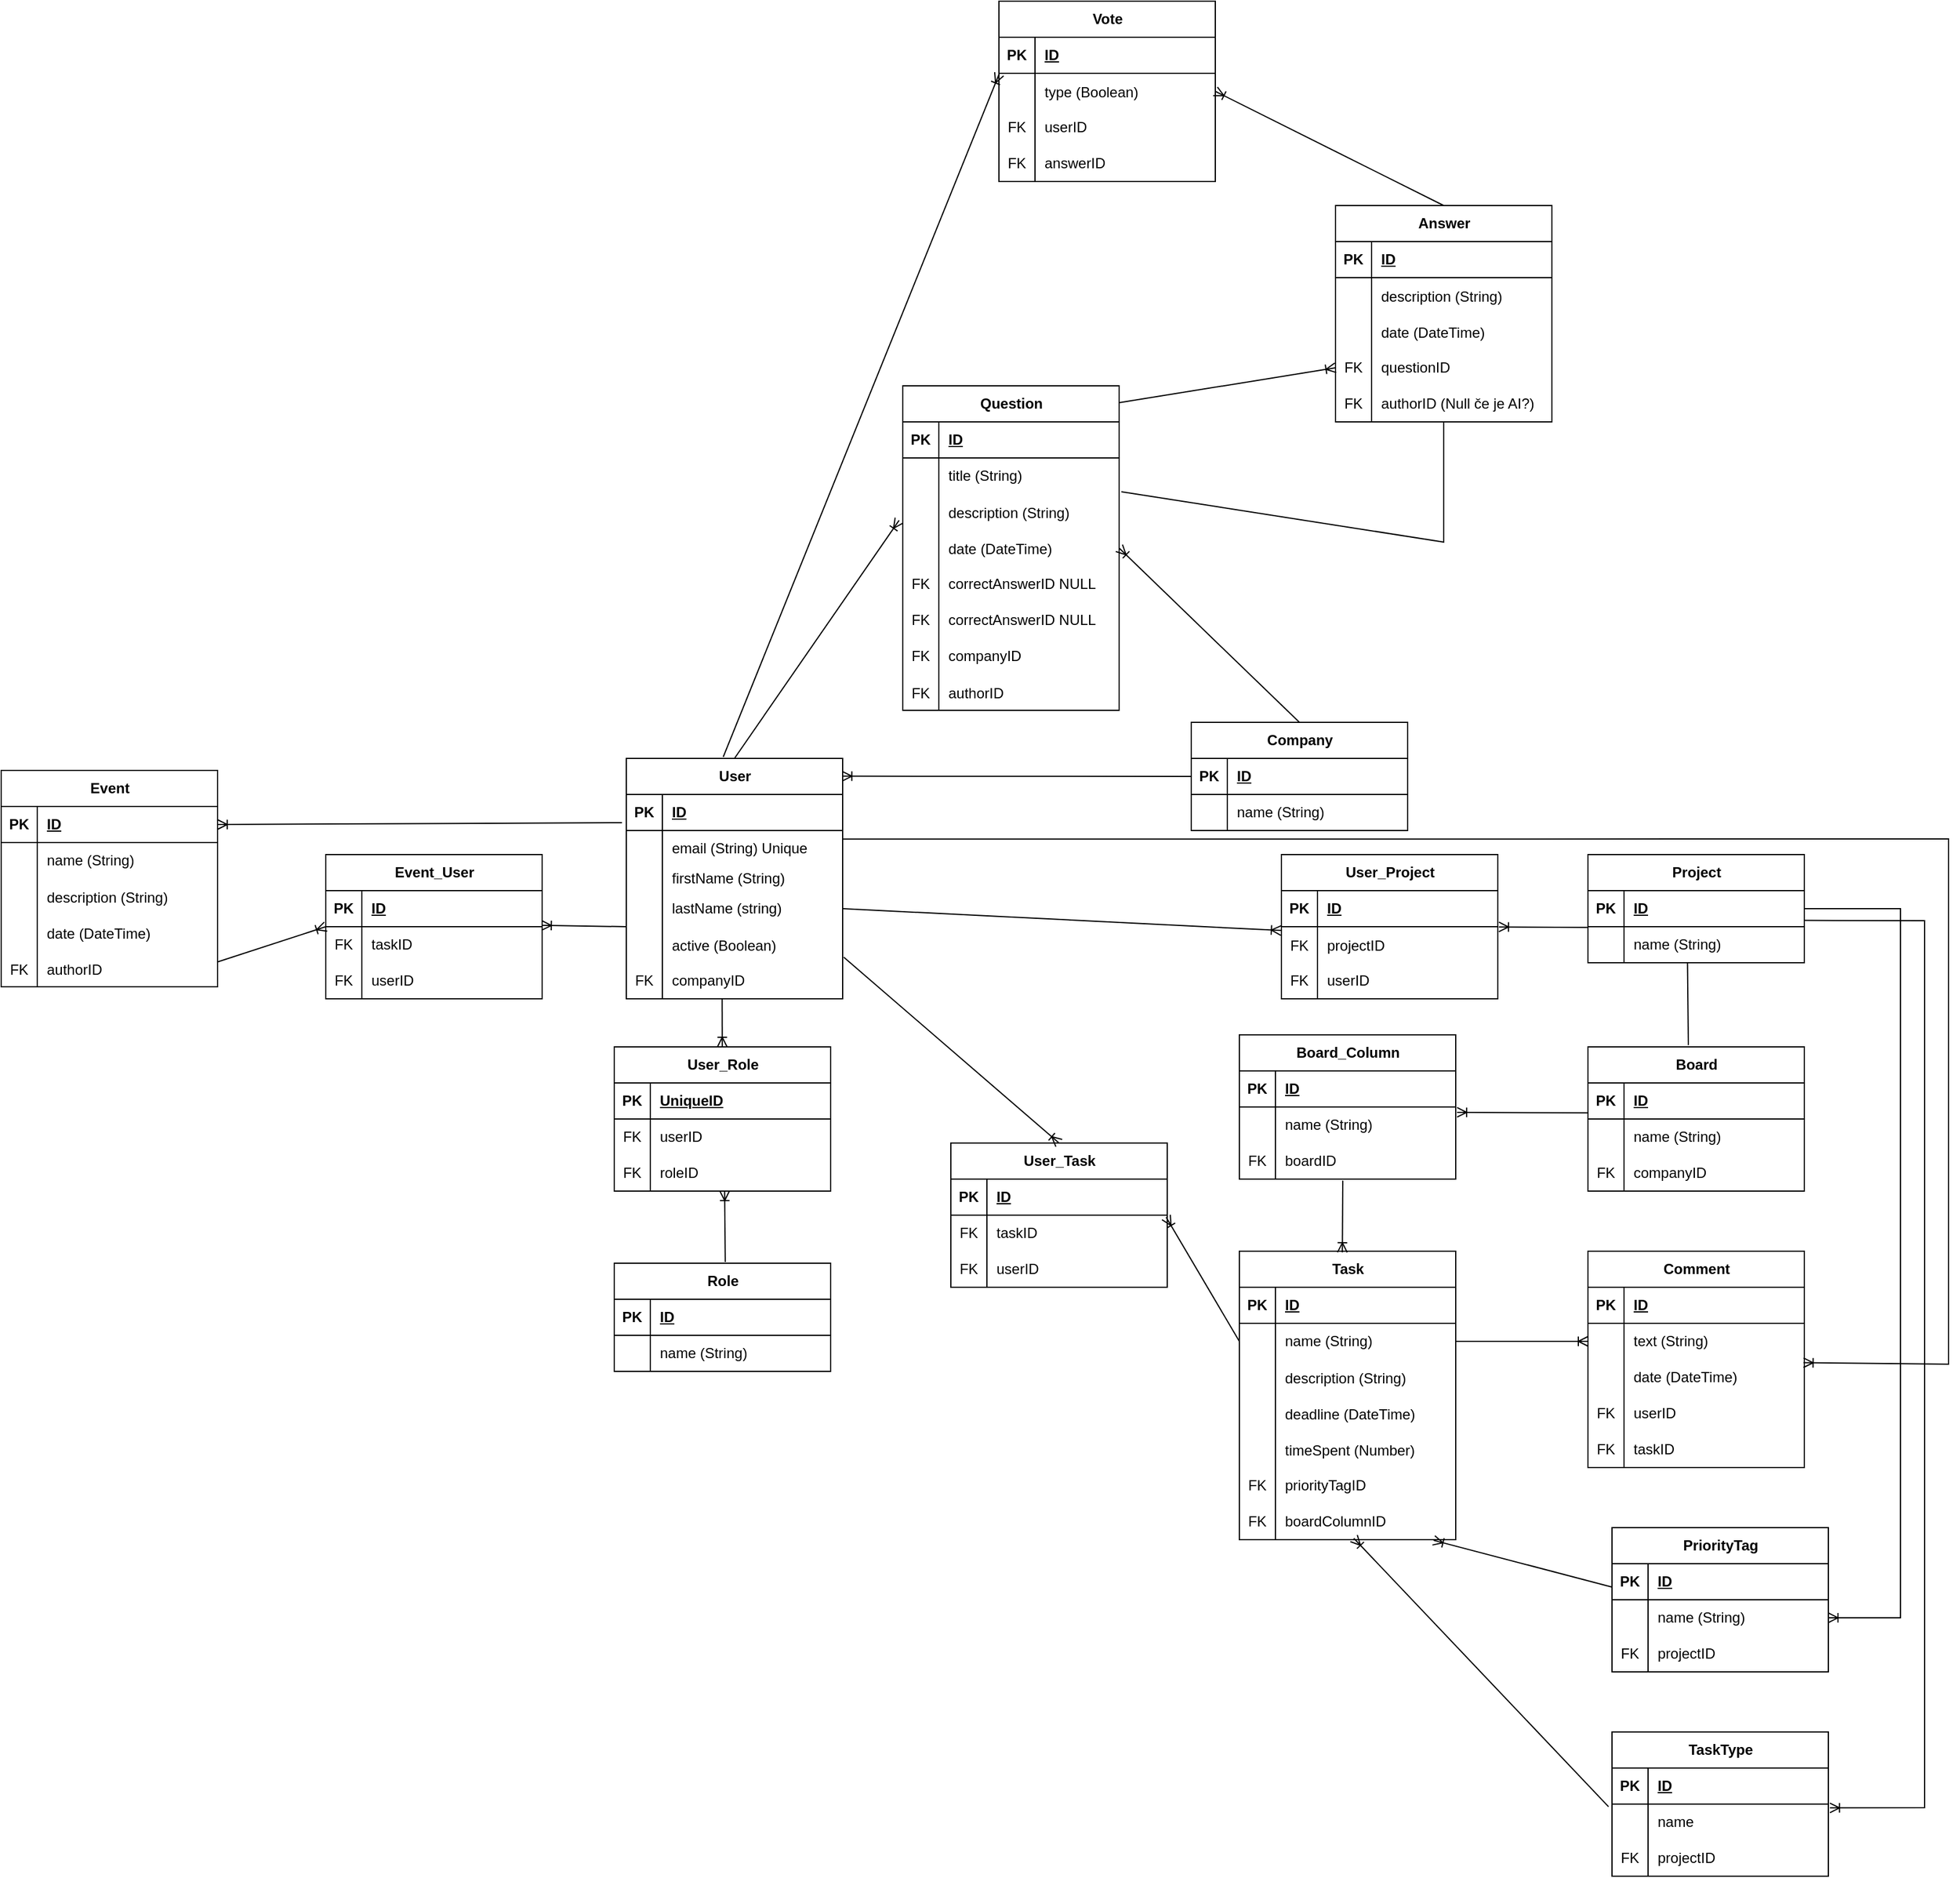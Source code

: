 <mxfile version="21.2.9" type="device">
  <diagram id="R2lEEEUBdFMjLlhIrx00" name="Page-1">
    <mxGraphModel dx="1783" dy="1624" grid="1" gridSize="10" guides="1" tooltips="1" connect="1" arrows="1" fold="1" page="1" pageScale="1" pageWidth="850" pageHeight="1100" math="0" shadow="0" extFonts="Permanent Marker^https://fonts.googleapis.com/css?family=Permanent+Marker">
      <root>
        <mxCell id="0" />
        <mxCell id="1" parent="0" />
        <mxCell id="Z9XpQFILU8lKiXSs5y3j-1" value="User" style="shape=table;startSize=30;container=1;collapsible=1;childLayout=tableLayout;fixedRows=1;rowLines=0;fontStyle=1;align=center;resizeLast=1;html=1;" parent="1" vertex="1">
          <mxGeometry x="60" y="50" width="180" height="200" as="geometry">
            <mxRectangle x="60" y="50" width="70" height="30" as="alternateBounds" />
          </mxGeometry>
        </mxCell>
        <mxCell id="Z9XpQFILU8lKiXSs5y3j-2" value="" style="shape=tableRow;horizontal=0;startSize=0;swimlaneHead=0;swimlaneBody=0;fillColor=none;collapsible=0;dropTarget=0;points=[[0,0.5],[1,0.5]];portConstraint=eastwest;top=0;left=0;right=0;bottom=1;" parent="Z9XpQFILU8lKiXSs5y3j-1" vertex="1">
          <mxGeometry y="30" width="180" height="30" as="geometry" />
        </mxCell>
        <mxCell id="Z9XpQFILU8lKiXSs5y3j-3" value="PK" style="shape=partialRectangle;connectable=0;fillColor=none;top=0;left=0;bottom=0;right=0;fontStyle=1;overflow=hidden;whiteSpace=wrap;html=1;" parent="Z9XpQFILU8lKiXSs5y3j-2" vertex="1">
          <mxGeometry width="30" height="30" as="geometry">
            <mxRectangle width="30" height="30" as="alternateBounds" />
          </mxGeometry>
        </mxCell>
        <mxCell id="Z9XpQFILU8lKiXSs5y3j-4" value="ID" style="shape=partialRectangle;connectable=0;fillColor=none;top=0;left=0;bottom=0;right=0;align=left;spacingLeft=6;fontStyle=5;overflow=hidden;whiteSpace=wrap;html=1;" parent="Z9XpQFILU8lKiXSs5y3j-2" vertex="1">
          <mxGeometry x="30" width="150" height="30" as="geometry">
            <mxRectangle width="150" height="30" as="alternateBounds" />
          </mxGeometry>
        </mxCell>
        <mxCell id="Z9XpQFILU8lKiXSs5y3j-5" value="" style="shape=tableRow;horizontal=0;startSize=0;swimlaneHead=0;swimlaneBody=0;fillColor=none;collapsible=0;dropTarget=0;points=[[0,0.5],[1,0.5]];portConstraint=eastwest;top=0;left=0;right=0;bottom=0;" parent="Z9XpQFILU8lKiXSs5y3j-1" vertex="1">
          <mxGeometry y="60" width="180" height="30" as="geometry" />
        </mxCell>
        <mxCell id="Z9XpQFILU8lKiXSs5y3j-6" value="" style="shape=partialRectangle;connectable=0;fillColor=none;top=0;left=0;bottom=0;right=0;editable=1;overflow=hidden;whiteSpace=wrap;html=1;" parent="Z9XpQFILU8lKiXSs5y3j-5" vertex="1">
          <mxGeometry width="30" height="30" as="geometry">
            <mxRectangle width="30" height="30" as="alternateBounds" />
          </mxGeometry>
        </mxCell>
        <mxCell id="Z9XpQFILU8lKiXSs5y3j-7" value="email (String) Unique" style="shape=partialRectangle;connectable=0;fillColor=none;top=0;left=0;bottom=0;right=0;align=left;spacingLeft=6;overflow=hidden;whiteSpace=wrap;html=1;" parent="Z9XpQFILU8lKiXSs5y3j-5" vertex="1">
          <mxGeometry x="30" width="150" height="30" as="geometry">
            <mxRectangle width="150" height="30" as="alternateBounds" />
          </mxGeometry>
        </mxCell>
        <mxCell id="Z9XpQFILU8lKiXSs5y3j-8" value="" style="shape=tableRow;horizontal=0;startSize=0;swimlaneHead=0;swimlaneBody=0;fillColor=none;collapsible=0;dropTarget=0;points=[[0,0.5],[1,0.5]];portConstraint=eastwest;top=0;left=0;right=0;bottom=0;" parent="Z9XpQFILU8lKiXSs5y3j-1" vertex="1">
          <mxGeometry y="90" width="180" height="20" as="geometry" />
        </mxCell>
        <mxCell id="Z9XpQFILU8lKiXSs5y3j-9" value="" style="shape=partialRectangle;connectable=0;fillColor=none;top=0;left=0;bottom=0;right=0;editable=1;overflow=hidden;whiteSpace=wrap;html=1;" parent="Z9XpQFILU8lKiXSs5y3j-8" vertex="1">
          <mxGeometry width="30" height="20" as="geometry">
            <mxRectangle width="30" height="20" as="alternateBounds" />
          </mxGeometry>
        </mxCell>
        <mxCell id="Z9XpQFILU8lKiXSs5y3j-10" value="firstName (String)" style="shape=partialRectangle;connectable=0;fillColor=none;top=0;left=0;bottom=0;right=0;align=left;spacingLeft=6;overflow=hidden;whiteSpace=wrap;html=1;" parent="Z9XpQFILU8lKiXSs5y3j-8" vertex="1">
          <mxGeometry x="30" width="150" height="20" as="geometry">
            <mxRectangle width="150" height="20" as="alternateBounds" />
          </mxGeometry>
        </mxCell>
        <mxCell id="Z9XpQFILU8lKiXSs5y3j-11" value="" style="shape=tableRow;horizontal=0;startSize=0;swimlaneHead=0;swimlaneBody=0;fillColor=none;collapsible=0;dropTarget=0;points=[[0,0.5],[1,0.5]];portConstraint=eastwest;top=0;left=0;right=0;bottom=0;" parent="Z9XpQFILU8lKiXSs5y3j-1" vertex="1">
          <mxGeometry y="110" width="180" height="30" as="geometry" />
        </mxCell>
        <mxCell id="Z9XpQFILU8lKiXSs5y3j-12" value="" style="shape=partialRectangle;connectable=0;fillColor=none;top=0;left=0;bottom=0;right=0;editable=1;overflow=hidden;whiteSpace=wrap;html=1;" parent="Z9XpQFILU8lKiXSs5y3j-11" vertex="1">
          <mxGeometry width="30" height="30" as="geometry">
            <mxRectangle width="30" height="30" as="alternateBounds" />
          </mxGeometry>
        </mxCell>
        <mxCell id="Z9XpQFILU8lKiXSs5y3j-13" value="lastName (string)" style="shape=partialRectangle;connectable=0;fillColor=none;top=0;left=0;bottom=0;right=0;align=left;spacingLeft=6;overflow=hidden;whiteSpace=wrap;html=1;" parent="Z9XpQFILU8lKiXSs5y3j-11" vertex="1">
          <mxGeometry x="30" width="150" height="30" as="geometry">
            <mxRectangle width="150" height="30" as="alternateBounds" />
          </mxGeometry>
        </mxCell>
        <mxCell id="Z9XpQFILU8lKiXSs5y3j-81" value="" style="shape=tableRow;horizontal=0;startSize=0;swimlaneHead=0;swimlaneBody=0;fillColor=none;collapsible=0;dropTarget=0;points=[[0,0.5],[1,0.5]];portConstraint=eastwest;top=0;left=0;right=0;bottom=0;" parent="Z9XpQFILU8lKiXSs5y3j-1" vertex="1">
          <mxGeometry y="140" width="180" height="30" as="geometry" />
        </mxCell>
        <mxCell id="Z9XpQFILU8lKiXSs5y3j-82" value="" style="shape=partialRectangle;connectable=0;fillColor=none;top=0;left=0;bottom=0;right=0;editable=1;overflow=hidden;" parent="Z9XpQFILU8lKiXSs5y3j-81" vertex="1">
          <mxGeometry width="30" height="30" as="geometry">
            <mxRectangle width="30" height="30" as="alternateBounds" />
          </mxGeometry>
        </mxCell>
        <mxCell id="Z9XpQFILU8lKiXSs5y3j-83" value="active (Boolean) " style="shape=partialRectangle;connectable=0;fillColor=none;top=0;left=0;bottom=0;right=0;align=left;spacingLeft=6;overflow=hidden;" parent="Z9XpQFILU8lKiXSs5y3j-81" vertex="1">
          <mxGeometry x="30" width="150" height="30" as="geometry">
            <mxRectangle width="150" height="30" as="alternateBounds" />
          </mxGeometry>
        </mxCell>
        <mxCell id="Z9XpQFILU8lKiXSs5y3j-15" value="" style="shape=tableRow;horizontal=0;startSize=0;swimlaneHead=0;swimlaneBody=0;fillColor=none;collapsible=0;dropTarget=0;points=[[0,0.5],[1,0.5]];portConstraint=eastwest;top=0;left=0;right=0;bottom=0;" parent="Z9XpQFILU8lKiXSs5y3j-1" vertex="1">
          <mxGeometry y="170" width="180" height="30" as="geometry" />
        </mxCell>
        <mxCell id="Z9XpQFILU8lKiXSs5y3j-16" value="FK" style="shape=partialRectangle;connectable=0;fillColor=none;top=0;left=0;bottom=0;right=0;fontStyle=0;overflow=hidden;whiteSpace=wrap;html=1;" parent="Z9XpQFILU8lKiXSs5y3j-15" vertex="1">
          <mxGeometry width="30" height="30" as="geometry">
            <mxRectangle width="30" height="30" as="alternateBounds" />
          </mxGeometry>
        </mxCell>
        <mxCell id="Z9XpQFILU8lKiXSs5y3j-17" value="companyID" style="shape=partialRectangle;connectable=0;fillColor=none;top=0;left=0;bottom=0;right=0;align=left;spacingLeft=6;fontStyle=0;overflow=hidden;whiteSpace=wrap;html=1;" parent="Z9XpQFILU8lKiXSs5y3j-15" vertex="1">
          <mxGeometry x="30" width="150" height="30" as="geometry">
            <mxRectangle width="150" height="30" as="alternateBounds" />
          </mxGeometry>
        </mxCell>
        <mxCell id="Z9XpQFILU8lKiXSs5y3j-21" value="Company" style="shape=table;startSize=30;container=1;collapsible=1;childLayout=tableLayout;fixedRows=1;rowLines=0;fontStyle=1;align=center;resizeLast=1;html=1;" parent="1" vertex="1">
          <mxGeometry x="530" y="20" width="180" height="90" as="geometry" />
        </mxCell>
        <mxCell id="Z9XpQFILU8lKiXSs5y3j-22" value="" style="shape=tableRow;horizontal=0;startSize=0;swimlaneHead=0;swimlaneBody=0;fillColor=none;collapsible=0;dropTarget=0;points=[[0,0.5],[1,0.5]];portConstraint=eastwest;top=0;left=0;right=0;bottom=1;" parent="Z9XpQFILU8lKiXSs5y3j-21" vertex="1">
          <mxGeometry y="30" width="180" height="30" as="geometry" />
        </mxCell>
        <mxCell id="Z9XpQFILU8lKiXSs5y3j-23" value="PK" style="shape=partialRectangle;connectable=0;fillColor=none;top=0;left=0;bottom=0;right=0;fontStyle=1;overflow=hidden;whiteSpace=wrap;html=1;" parent="Z9XpQFILU8lKiXSs5y3j-22" vertex="1">
          <mxGeometry width="30" height="30" as="geometry">
            <mxRectangle width="30" height="30" as="alternateBounds" />
          </mxGeometry>
        </mxCell>
        <mxCell id="Z9XpQFILU8lKiXSs5y3j-24" value="ID" style="shape=partialRectangle;connectable=0;fillColor=none;top=0;left=0;bottom=0;right=0;align=left;spacingLeft=6;fontStyle=5;overflow=hidden;whiteSpace=wrap;html=1;" parent="Z9XpQFILU8lKiXSs5y3j-22" vertex="1">
          <mxGeometry x="30" width="150" height="30" as="geometry">
            <mxRectangle width="150" height="30" as="alternateBounds" />
          </mxGeometry>
        </mxCell>
        <mxCell id="Z9XpQFILU8lKiXSs5y3j-25" value="" style="shape=tableRow;horizontal=0;startSize=0;swimlaneHead=0;swimlaneBody=0;fillColor=none;collapsible=0;dropTarget=0;points=[[0,0.5],[1,0.5]];portConstraint=eastwest;top=0;left=0;right=0;bottom=0;" parent="Z9XpQFILU8lKiXSs5y3j-21" vertex="1">
          <mxGeometry y="60" width="180" height="30" as="geometry" />
        </mxCell>
        <mxCell id="Z9XpQFILU8lKiXSs5y3j-26" value="" style="shape=partialRectangle;connectable=0;fillColor=none;top=0;left=0;bottom=0;right=0;editable=1;overflow=hidden;whiteSpace=wrap;html=1;" parent="Z9XpQFILU8lKiXSs5y3j-25" vertex="1">
          <mxGeometry width="30" height="30" as="geometry">
            <mxRectangle width="30" height="30" as="alternateBounds" />
          </mxGeometry>
        </mxCell>
        <mxCell id="Z9XpQFILU8lKiXSs5y3j-27" value="name (String)" style="shape=partialRectangle;connectable=0;fillColor=none;top=0;left=0;bottom=0;right=0;align=left;spacingLeft=6;overflow=hidden;whiteSpace=wrap;html=1;" parent="Z9XpQFILU8lKiXSs5y3j-25" vertex="1">
          <mxGeometry x="30" width="150" height="30" as="geometry">
            <mxRectangle width="150" height="30" as="alternateBounds" />
          </mxGeometry>
        </mxCell>
        <mxCell id="Z9XpQFILU8lKiXSs5y3j-38" value="Role" style="shape=table;startSize=30;container=1;collapsible=1;childLayout=tableLayout;fixedRows=1;rowLines=0;fontStyle=1;align=center;resizeLast=1;html=1;" parent="1" vertex="1">
          <mxGeometry x="50" y="470" width="180" height="90" as="geometry" />
        </mxCell>
        <mxCell id="Z9XpQFILU8lKiXSs5y3j-39" value="" style="shape=tableRow;horizontal=0;startSize=0;swimlaneHead=0;swimlaneBody=0;fillColor=none;collapsible=0;dropTarget=0;points=[[0,0.5],[1,0.5]];portConstraint=eastwest;top=0;left=0;right=0;bottom=1;" parent="Z9XpQFILU8lKiXSs5y3j-38" vertex="1">
          <mxGeometry y="30" width="180" height="30" as="geometry" />
        </mxCell>
        <mxCell id="Z9XpQFILU8lKiXSs5y3j-40" value="PK" style="shape=partialRectangle;connectable=0;fillColor=none;top=0;left=0;bottom=0;right=0;fontStyle=1;overflow=hidden;whiteSpace=wrap;html=1;" parent="Z9XpQFILU8lKiXSs5y3j-39" vertex="1">
          <mxGeometry width="30" height="30" as="geometry">
            <mxRectangle width="30" height="30" as="alternateBounds" />
          </mxGeometry>
        </mxCell>
        <mxCell id="Z9XpQFILU8lKiXSs5y3j-41" value="ID" style="shape=partialRectangle;connectable=0;fillColor=none;top=0;left=0;bottom=0;right=0;align=left;spacingLeft=6;fontStyle=5;overflow=hidden;whiteSpace=wrap;html=1;" parent="Z9XpQFILU8lKiXSs5y3j-39" vertex="1">
          <mxGeometry x="30" width="150" height="30" as="geometry">
            <mxRectangle width="150" height="30" as="alternateBounds" />
          </mxGeometry>
        </mxCell>
        <mxCell id="Z9XpQFILU8lKiXSs5y3j-42" value="" style="shape=tableRow;horizontal=0;startSize=0;swimlaneHead=0;swimlaneBody=0;fillColor=none;collapsible=0;dropTarget=0;points=[[0,0.5],[1,0.5]];portConstraint=eastwest;top=0;left=0;right=0;bottom=0;" parent="Z9XpQFILU8lKiXSs5y3j-38" vertex="1">
          <mxGeometry y="60" width="180" height="30" as="geometry" />
        </mxCell>
        <mxCell id="Z9XpQFILU8lKiXSs5y3j-43" value="" style="shape=partialRectangle;connectable=0;fillColor=none;top=0;left=0;bottom=0;right=0;editable=1;overflow=hidden;whiteSpace=wrap;html=1;" parent="Z9XpQFILU8lKiXSs5y3j-42" vertex="1">
          <mxGeometry width="30" height="30" as="geometry">
            <mxRectangle width="30" height="30" as="alternateBounds" />
          </mxGeometry>
        </mxCell>
        <mxCell id="Z9XpQFILU8lKiXSs5y3j-44" value="name (String)" style="shape=partialRectangle;connectable=0;fillColor=none;top=0;left=0;bottom=0;right=0;align=left;spacingLeft=6;overflow=hidden;whiteSpace=wrap;html=1;" parent="Z9XpQFILU8lKiXSs5y3j-42" vertex="1">
          <mxGeometry x="30" width="150" height="30" as="geometry">
            <mxRectangle width="150" height="30" as="alternateBounds" />
          </mxGeometry>
        </mxCell>
        <mxCell id="Z9XpQFILU8lKiXSs5y3j-51" value="User_Role" style="shape=table;startSize=30;container=1;collapsible=1;childLayout=tableLayout;fixedRows=1;rowLines=0;fontStyle=1;align=center;resizeLast=1;html=1;" parent="1" vertex="1">
          <mxGeometry x="50" y="290" width="180" height="120" as="geometry" />
        </mxCell>
        <mxCell id="Z9XpQFILU8lKiXSs5y3j-52" value="" style="shape=tableRow;horizontal=0;startSize=0;swimlaneHead=0;swimlaneBody=0;fillColor=none;collapsible=0;dropTarget=0;points=[[0,0.5],[1,0.5]];portConstraint=eastwest;top=0;left=0;right=0;bottom=1;" parent="Z9XpQFILU8lKiXSs5y3j-51" vertex="1">
          <mxGeometry y="30" width="180" height="30" as="geometry" />
        </mxCell>
        <mxCell id="Z9XpQFILU8lKiXSs5y3j-53" value="PK" style="shape=partialRectangle;connectable=0;fillColor=none;top=0;left=0;bottom=0;right=0;fontStyle=1;overflow=hidden;whiteSpace=wrap;html=1;" parent="Z9XpQFILU8lKiXSs5y3j-52" vertex="1">
          <mxGeometry width="30" height="30" as="geometry">
            <mxRectangle width="30" height="30" as="alternateBounds" />
          </mxGeometry>
        </mxCell>
        <mxCell id="Z9XpQFILU8lKiXSs5y3j-54" value="UniqueID" style="shape=partialRectangle;connectable=0;fillColor=none;top=0;left=0;bottom=0;right=0;align=left;spacingLeft=6;fontStyle=5;overflow=hidden;whiteSpace=wrap;html=1;" parent="Z9XpQFILU8lKiXSs5y3j-52" vertex="1">
          <mxGeometry x="30" width="150" height="30" as="geometry">
            <mxRectangle width="150" height="30" as="alternateBounds" />
          </mxGeometry>
        </mxCell>
        <mxCell id="Z9XpQFILU8lKiXSs5y3j-67" value="" style="shape=tableRow;horizontal=0;startSize=0;swimlaneHead=0;swimlaneBody=0;fillColor=none;collapsible=0;dropTarget=0;points=[[0,0.5],[1,0.5]];portConstraint=eastwest;top=0;left=0;right=0;bottom=0;" parent="Z9XpQFILU8lKiXSs5y3j-51" vertex="1">
          <mxGeometry y="60" width="180" height="30" as="geometry" />
        </mxCell>
        <mxCell id="Z9XpQFILU8lKiXSs5y3j-68" value="FK" style="shape=partialRectangle;connectable=0;fillColor=none;top=0;left=0;bottom=0;right=0;fontStyle=0;overflow=hidden;whiteSpace=wrap;html=1;" parent="Z9XpQFILU8lKiXSs5y3j-67" vertex="1">
          <mxGeometry width="30" height="30" as="geometry">
            <mxRectangle width="30" height="30" as="alternateBounds" />
          </mxGeometry>
        </mxCell>
        <mxCell id="Z9XpQFILU8lKiXSs5y3j-69" value="userID" style="shape=partialRectangle;connectable=0;fillColor=none;top=0;left=0;bottom=0;right=0;align=left;spacingLeft=6;fontStyle=0;overflow=hidden;whiteSpace=wrap;html=1;" parent="Z9XpQFILU8lKiXSs5y3j-67" vertex="1">
          <mxGeometry x="30" width="150" height="30" as="geometry">
            <mxRectangle width="150" height="30" as="alternateBounds" />
          </mxGeometry>
        </mxCell>
        <mxCell id="Z9XpQFILU8lKiXSs5y3j-64" value="" style="shape=tableRow;horizontal=0;startSize=0;swimlaneHead=0;swimlaneBody=0;fillColor=none;collapsible=0;dropTarget=0;points=[[0,0.5],[1,0.5]];portConstraint=eastwest;top=0;left=0;right=0;bottom=0;" parent="Z9XpQFILU8lKiXSs5y3j-51" vertex="1">
          <mxGeometry y="90" width="180" height="30" as="geometry" />
        </mxCell>
        <mxCell id="Z9XpQFILU8lKiXSs5y3j-65" value="FK" style="shape=partialRectangle;connectable=0;fillColor=none;top=0;left=0;bottom=0;right=0;fontStyle=0;overflow=hidden;whiteSpace=wrap;html=1;" parent="Z9XpQFILU8lKiXSs5y3j-64" vertex="1">
          <mxGeometry width="30" height="30" as="geometry">
            <mxRectangle width="30" height="30" as="alternateBounds" />
          </mxGeometry>
        </mxCell>
        <mxCell id="Z9XpQFILU8lKiXSs5y3j-66" value="roleID" style="shape=partialRectangle;connectable=0;fillColor=none;top=0;left=0;bottom=0;right=0;align=left;spacingLeft=6;fontStyle=0;overflow=hidden;whiteSpace=wrap;html=1;" parent="Z9XpQFILU8lKiXSs5y3j-64" vertex="1">
          <mxGeometry x="30" width="150" height="30" as="geometry">
            <mxRectangle width="150" height="30" as="alternateBounds" />
          </mxGeometry>
        </mxCell>
        <mxCell id="Z9XpQFILU8lKiXSs5y3j-72" value="" style="fontSize=12;html=1;endArrow=ERoneToMany;rounded=0;exitX=0.443;exitY=0.997;exitDx=0;exitDy=0;exitPerimeter=0;" parent="1" source="Z9XpQFILU8lKiXSs5y3j-15" target="Z9XpQFILU8lKiXSs5y3j-51" edge="1">
          <mxGeometry width="100" height="100" relative="1" as="geometry">
            <mxPoint x="120" y="340" as="sourcePoint" />
            <mxPoint x="220" y="240" as="targetPoint" />
          </mxGeometry>
        </mxCell>
        <mxCell id="Z9XpQFILU8lKiXSs5y3j-73" value="" style="fontSize=12;html=1;endArrow=ERoneToMany;rounded=0;entryX=0.51;entryY=0.996;entryDx=0;entryDy=0;entryPerimeter=0;exitX=0.513;exitY=-0.011;exitDx=0;exitDy=0;exitPerimeter=0;" parent="1" source="Z9XpQFILU8lKiXSs5y3j-38" target="Z9XpQFILU8lKiXSs5y3j-64" edge="1">
          <mxGeometry width="100" height="100" relative="1" as="geometry">
            <mxPoint x="270" y="440" as="sourcePoint" />
            <mxPoint x="270" y="510" as="targetPoint" />
          </mxGeometry>
        </mxCell>
        <mxCell id="Z9XpQFILU8lKiXSs5y3j-80" value="" style="fontSize=12;html=1;endArrow=ERoneToMany;rounded=0;exitX=0;exitY=0.5;exitDx=0;exitDy=0;entryX=0.998;entryY=0.074;entryDx=0;entryDy=0;entryPerimeter=0;" parent="1" source="Z9XpQFILU8lKiXSs5y3j-21" target="Z9XpQFILU8lKiXSs5y3j-1" edge="1">
          <mxGeometry width="100" height="100" relative="1" as="geometry">
            <mxPoint x="310" y="110" as="sourcePoint" />
            <mxPoint x="310" y="180" as="targetPoint" />
          </mxGeometry>
        </mxCell>
        <mxCell id="Z9XpQFILU8lKiXSs5y3j-84" value="Project" style="shape=table;startSize=30;container=1;collapsible=1;childLayout=tableLayout;fixedRows=1;rowLines=0;fontStyle=1;align=center;resizeLast=1;html=1;" parent="1" vertex="1">
          <mxGeometry x="860" y="130" width="180" height="90" as="geometry" />
        </mxCell>
        <mxCell id="Z9XpQFILU8lKiXSs5y3j-85" value="" style="shape=tableRow;horizontal=0;startSize=0;swimlaneHead=0;swimlaneBody=0;fillColor=none;collapsible=0;dropTarget=0;points=[[0,0.5],[1,0.5]];portConstraint=eastwest;top=0;left=0;right=0;bottom=1;" parent="Z9XpQFILU8lKiXSs5y3j-84" vertex="1">
          <mxGeometry y="30" width="180" height="30" as="geometry" />
        </mxCell>
        <mxCell id="Z9XpQFILU8lKiXSs5y3j-86" value="PK" style="shape=partialRectangle;connectable=0;fillColor=none;top=0;left=0;bottom=0;right=0;fontStyle=1;overflow=hidden;whiteSpace=wrap;html=1;" parent="Z9XpQFILU8lKiXSs5y3j-85" vertex="1">
          <mxGeometry width="30" height="30" as="geometry">
            <mxRectangle width="30" height="30" as="alternateBounds" />
          </mxGeometry>
        </mxCell>
        <mxCell id="Z9XpQFILU8lKiXSs5y3j-87" value="ID" style="shape=partialRectangle;connectable=0;fillColor=none;top=0;left=0;bottom=0;right=0;align=left;spacingLeft=6;fontStyle=5;overflow=hidden;whiteSpace=wrap;html=1;" parent="Z9XpQFILU8lKiXSs5y3j-85" vertex="1">
          <mxGeometry x="30" width="150" height="30" as="geometry">
            <mxRectangle width="150" height="30" as="alternateBounds" />
          </mxGeometry>
        </mxCell>
        <mxCell id="Z9XpQFILU8lKiXSs5y3j-88" value="" style="shape=tableRow;horizontal=0;startSize=0;swimlaneHead=0;swimlaneBody=0;fillColor=none;collapsible=0;dropTarget=0;points=[[0,0.5],[1,0.5]];portConstraint=eastwest;top=0;left=0;right=0;bottom=0;" parent="Z9XpQFILU8lKiXSs5y3j-84" vertex="1">
          <mxGeometry y="60" width="180" height="30" as="geometry" />
        </mxCell>
        <mxCell id="Z9XpQFILU8lKiXSs5y3j-89" value="" style="shape=partialRectangle;connectable=0;fillColor=none;top=0;left=0;bottom=0;right=0;editable=1;overflow=hidden;whiteSpace=wrap;html=1;" parent="Z9XpQFILU8lKiXSs5y3j-88" vertex="1">
          <mxGeometry width="30" height="30" as="geometry">
            <mxRectangle width="30" height="30" as="alternateBounds" />
          </mxGeometry>
        </mxCell>
        <mxCell id="Z9XpQFILU8lKiXSs5y3j-90" value="name (String)" style="shape=partialRectangle;connectable=0;fillColor=none;top=0;left=0;bottom=0;right=0;align=left;spacingLeft=6;overflow=hidden;whiteSpace=wrap;html=1;" parent="Z9XpQFILU8lKiXSs5y3j-88" vertex="1">
          <mxGeometry x="30" width="150" height="30" as="geometry">
            <mxRectangle width="150" height="30" as="alternateBounds" />
          </mxGeometry>
        </mxCell>
        <mxCell id="Z9XpQFILU8lKiXSs5y3j-91" value="Board" style="shape=table;startSize=30;container=1;collapsible=1;childLayout=tableLayout;fixedRows=1;rowLines=0;fontStyle=1;align=center;resizeLast=1;html=1;" parent="1" vertex="1">
          <mxGeometry x="860" y="290" width="180" height="120" as="geometry" />
        </mxCell>
        <mxCell id="Z9XpQFILU8lKiXSs5y3j-92" value="" style="shape=tableRow;horizontal=0;startSize=0;swimlaneHead=0;swimlaneBody=0;fillColor=none;collapsible=0;dropTarget=0;points=[[0,0.5],[1,0.5]];portConstraint=eastwest;top=0;left=0;right=0;bottom=1;" parent="Z9XpQFILU8lKiXSs5y3j-91" vertex="1">
          <mxGeometry y="30" width="180" height="30" as="geometry" />
        </mxCell>
        <mxCell id="Z9XpQFILU8lKiXSs5y3j-93" value="PK" style="shape=partialRectangle;connectable=0;fillColor=none;top=0;left=0;bottom=0;right=0;fontStyle=1;overflow=hidden;whiteSpace=wrap;html=1;" parent="Z9XpQFILU8lKiXSs5y3j-92" vertex="1">
          <mxGeometry width="30" height="30" as="geometry">
            <mxRectangle width="30" height="30" as="alternateBounds" />
          </mxGeometry>
        </mxCell>
        <mxCell id="Z9XpQFILU8lKiXSs5y3j-94" value="ID" style="shape=partialRectangle;connectable=0;fillColor=none;top=0;left=0;bottom=0;right=0;align=left;spacingLeft=6;fontStyle=5;overflow=hidden;whiteSpace=wrap;html=1;" parent="Z9XpQFILU8lKiXSs5y3j-92" vertex="1">
          <mxGeometry x="30" width="150" height="30" as="geometry">
            <mxRectangle width="150" height="30" as="alternateBounds" />
          </mxGeometry>
        </mxCell>
        <mxCell id="Z9XpQFILU8lKiXSs5y3j-95" value="" style="shape=tableRow;horizontal=0;startSize=0;swimlaneHead=0;swimlaneBody=0;fillColor=none;collapsible=0;dropTarget=0;points=[[0,0.5],[1,0.5]];portConstraint=eastwest;top=0;left=0;right=0;bottom=0;" parent="Z9XpQFILU8lKiXSs5y3j-91" vertex="1">
          <mxGeometry y="60" width="180" height="30" as="geometry" />
        </mxCell>
        <mxCell id="Z9XpQFILU8lKiXSs5y3j-96" value="" style="shape=partialRectangle;connectable=0;fillColor=none;top=0;left=0;bottom=0;right=0;editable=1;overflow=hidden;whiteSpace=wrap;html=1;" parent="Z9XpQFILU8lKiXSs5y3j-95" vertex="1">
          <mxGeometry width="30" height="30" as="geometry">
            <mxRectangle width="30" height="30" as="alternateBounds" />
          </mxGeometry>
        </mxCell>
        <mxCell id="Z9XpQFILU8lKiXSs5y3j-97" value="name (String)" style="shape=partialRectangle;connectable=0;fillColor=none;top=0;left=0;bottom=0;right=0;align=left;spacingLeft=6;overflow=hidden;whiteSpace=wrap;html=1;" parent="Z9XpQFILU8lKiXSs5y3j-95" vertex="1">
          <mxGeometry x="30" width="150" height="30" as="geometry">
            <mxRectangle width="150" height="30" as="alternateBounds" />
          </mxGeometry>
        </mxCell>
        <mxCell id="Z9XpQFILU8lKiXSs5y3j-127" value="" style="shape=tableRow;horizontal=0;startSize=0;swimlaneHead=0;swimlaneBody=0;fillColor=none;collapsible=0;dropTarget=0;points=[[0,0.5],[1,0.5]];portConstraint=eastwest;top=0;left=0;right=0;bottom=0;" parent="Z9XpQFILU8lKiXSs5y3j-91" vertex="1">
          <mxGeometry y="90" width="180" height="30" as="geometry" />
        </mxCell>
        <mxCell id="Z9XpQFILU8lKiXSs5y3j-128" value="FK" style="shape=partialRectangle;connectable=0;fillColor=none;top=0;left=0;bottom=0;right=0;fontStyle=0;overflow=hidden;whiteSpace=wrap;html=1;" parent="Z9XpQFILU8lKiXSs5y3j-127" vertex="1">
          <mxGeometry width="30" height="30" as="geometry">
            <mxRectangle width="30" height="30" as="alternateBounds" />
          </mxGeometry>
        </mxCell>
        <mxCell id="Z9XpQFILU8lKiXSs5y3j-129" value="companyID" style="shape=partialRectangle;connectable=0;fillColor=none;top=0;left=0;bottom=0;right=0;align=left;spacingLeft=6;fontStyle=0;overflow=hidden;whiteSpace=wrap;html=1;" parent="Z9XpQFILU8lKiXSs5y3j-127" vertex="1">
          <mxGeometry x="30" width="150" height="30" as="geometry">
            <mxRectangle width="150" height="30" as="alternateBounds" />
          </mxGeometry>
        </mxCell>
        <mxCell id="Z9XpQFILU8lKiXSs5y3j-98" value="Task" style="shape=table;startSize=30;container=1;collapsible=1;childLayout=tableLayout;fixedRows=1;rowLines=0;fontStyle=1;align=center;resizeLast=1;html=1;" parent="1" vertex="1">
          <mxGeometry x="570" y="460" width="180" height="240" as="geometry" />
        </mxCell>
        <mxCell id="Z9XpQFILU8lKiXSs5y3j-99" value="" style="shape=tableRow;horizontal=0;startSize=0;swimlaneHead=0;swimlaneBody=0;fillColor=none;collapsible=0;dropTarget=0;points=[[0,0.5],[1,0.5]];portConstraint=eastwest;top=0;left=0;right=0;bottom=1;" parent="Z9XpQFILU8lKiXSs5y3j-98" vertex="1">
          <mxGeometry y="30" width="180" height="30" as="geometry" />
        </mxCell>
        <mxCell id="Z9XpQFILU8lKiXSs5y3j-100" value="PK" style="shape=partialRectangle;connectable=0;fillColor=none;top=0;left=0;bottom=0;right=0;fontStyle=1;overflow=hidden;whiteSpace=wrap;html=1;" parent="Z9XpQFILU8lKiXSs5y3j-99" vertex="1">
          <mxGeometry width="30" height="30" as="geometry">
            <mxRectangle width="30" height="30" as="alternateBounds" />
          </mxGeometry>
        </mxCell>
        <mxCell id="Z9XpQFILU8lKiXSs5y3j-101" value="ID" style="shape=partialRectangle;connectable=0;fillColor=none;top=0;left=0;bottom=0;right=0;align=left;spacingLeft=6;fontStyle=5;overflow=hidden;whiteSpace=wrap;html=1;" parent="Z9XpQFILU8lKiXSs5y3j-99" vertex="1">
          <mxGeometry x="30" width="150" height="30" as="geometry">
            <mxRectangle width="150" height="30" as="alternateBounds" />
          </mxGeometry>
        </mxCell>
        <mxCell id="Z9XpQFILU8lKiXSs5y3j-102" value="" style="shape=tableRow;horizontal=0;startSize=0;swimlaneHead=0;swimlaneBody=0;fillColor=none;collapsible=0;dropTarget=0;points=[[0,0.5],[1,0.5]];portConstraint=eastwest;top=0;left=0;right=0;bottom=0;" parent="Z9XpQFILU8lKiXSs5y3j-98" vertex="1">
          <mxGeometry y="60" width="180" height="30" as="geometry" />
        </mxCell>
        <mxCell id="Z9XpQFILU8lKiXSs5y3j-103" value="" style="shape=partialRectangle;connectable=0;fillColor=none;top=0;left=0;bottom=0;right=0;editable=1;overflow=hidden;whiteSpace=wrap;html=1;" parent="Z9XpQFILU8lKiXSs5y3j-102" vertex="1">
          <mxGeometry width="30" height="30" as="geometry">
            <mxRectangle width="30" height="30" as="alternateBounds" />
          </mxGeometry>
        </mxCell>
        <mxCell id="Z9XpQFILU8lKiXSs5y3j-104" value="name (String)" style="shape=partialRectangle;connectable=0;fillColor=none;top=0;left=0;bottom=0;right=0;align=left;spacingLeft=6;overflow=hidden;whiteSpace=wrap;html=1;" parent="Z9XpQFILU8lKiXSs5y3j-102" vertex="1">
          <mxGeometry x="30" width="150" height="30" as="geometry">
            <mxRectangle width="150" height="30" as="alternateBounds" />
          </mxGeometry>
        </mxCell>
        <mxCell id="Z9XpQFILU8lKiXSs5y3j-145" value="" style="shape=tableRow;horizontal=0;startSize=0;swimlaneHead=0;swimlaneBody=0;fillColor=none;collapsible=0;dropTarget=0;points=[[0,0.5],[1,0.5]];portConstraint=eastwest;top=0;left=0;right=0;bottom=0;" parent="Z9XpQFILU8lKiXSs5y3j-98" vertex="1">
          <mxGeometry y="90" width="180" height="30" as="geometry" />
        </mxCell>
        <mxCell id="Z9XpQFILU8lKiXSs5y3j-146" value="" style="shape=partialRectangle;connectable=0;fillColor=none;top=0;left=0;bottom=0;right=0;editable=1;overflow=hidden;" parent="Z9XpQFILU8lKiXSs5y3j-145" vertex="1">
          <mxGeometry width="30" height="30" as="geometry">
            <mxRectangle width="30" height="30" as="alternateBounds" />
          </mxGeometry>
        </mxCell>
        <mxCell id="Z9XpQFILU8lKiXSs5y3j-147" value="description (String)" style="shape=partialRectangle;connectable=0;fillColor=none;top=0;left=0;bottom=0;right=0;align=left;spacingLeft=6;overflow=hidden;" parent="Z9XpQFILU8lKiXSs5y3j-145" vertex="1">
          <mxGeometry x="30" width="150" height="30" as="geometry">
            <mxRectangle width="150" height="30" as="alternateBounds" />
          </mxGeometry>
        </mxCell>
        <mxCell id="Z9XpQFILU8lKiXSs5y3j-191" value="" style="shape=tableRow;horizontal=0;startSize=0;swimlaneHead=0;swimlaneBody=0;fillColor=none;collapsible=0;dropTarget=0;points=[[0,0.5],[1,0.5]];portConstraint=eastwest;top=0;left=0;right=0;bottom=0;" parent="Z9XpQFILU8lKiXSs5y3j-98" vertex="1">
          <mxGeometry y="120" width="180" height="30" as="geometry" />
        </mxCell>
        <mxCell id="Z9XpQFILU8lKiXSs5y3j-192" value="" style="shape=partialRectangle;connectable=0;fillColor=none;top=0;left=0;bottom=0;right=0;editable=1;overflow=hidden;" parent="Z9XpQFILU8lKiXSs5y3j-191" vertex="1">
          <mxGeometry width="30" height="30" as="geometry">
            <mxRectangle width="30" height="30" as="alternateBounds" />
          </mxGeometry>
        </mxCell>
        <mxCell id="Z9XpQFILU8lKiXSs5y3j-193" value="deadline (DateTime)" style="shape=partialRectangle;connectable=0;fillColor=none;top=0;left=0;bottom=0;right=0;align=left;spacingLeft=6;overflow=hidden;" parent="Z9XpQFILU8lKiXSs5y3j-191" vertex="1">
          <mxGeometry x="30" width="150" height="30" as="geometry">
            <mxRectangle width="150" height="30" as="alternateBounds" />
          </mxGeometry>
        </mxCell>
        <mxCell id="M3gxRiHCrEmoclGsmLjL-1" value="" style="shape=tableRow;horizontal=0;startSize=0;swimlaneHead=0;swimlaneBody=0;fillColor=none;collapsible=0;dropTarget=0;points=[[0,0.5],[1,0.5]];portConstraint=eastwest;top=0;left=0;right=0;bottom=0;" vertex="1" parent="Z9XpQFILU8lKiXSs5y3j-98">
          <mxGeometry y="150" width="180" height="30" as="geometry" />
        </mxCell>
        <mxCell id="M3gxRiHCrEmoclGsmLjL-2" value="" style="shape=partialRectangle;connectable=0;fillColor=none;top=0;left=0;bottom=0;right=0;editable=1;overflow=hidden;" vertex="1" parent="M3gxRiHCrEmoclGsmLjL-1">
          <mxGeometry width="30" height="30" as="geometry">
            <mxRectangle width="30" height="30" as="alternateBounds" />
          </mxGeometry>
        </mxCell>
        <mxCell id="M3gxRiHCrEmoclGsmLjL-3" value="timeSpent (Number)" style="shape=partialRectangle;connectable=0;fillColor=none;top=0;left=0;bottom=0;right=0;align=left;spacingLeft=6;overflow=hidden;" vertex="1" parent="M3gxRiHCrEmoclGsmLjL-1">
          <mxGeometry x="30" width="150" height="30" as="geometry">
            <mxRectangle width="150" height="30" as="alternateBounds" />
          </mxGeometry>
        </mxCell>
        <mxCell id="M3gxRiHCrEmoclGsmLjL-17" value="" style="shape=tableRow;horizontal=0;startSize=0;swimlaneHead=0;swimlaneBody=0;fillColor=none;collapsible=0;dropTarget=0;points=[[0,0.5],[1,0.5]];portConstraint=eastwest;top=0;left=0;right=0;bottom=0;" vertex="1" parent="Z9XpQFILU8lKiXSs5y3j-98">
          <mxGeometry y="180" width="180" height="30" as="geometry" />
        </mxCell>
        <mxCell id="M3gxRiHCrEmoclGsmLjL-18" value="FK" style="shape=partialRectangle;connectable=0;fillColor=none;top=0;left=0;bottom=0;right=0;fontStyle=0;overflow=hidden;whiteSpace=wrap;html=1;" vertex="1" parent="M3gxRiHCrEmoclGsmLjL-17">
          <mxGeometry width="30" height="30" as="geometry">
            <mxRectangle width="30" height="30" as="alternateBounds" />
          </mxGeometry>
        </mxCell>
        <mxCell id="M3gxRiHCrEmoclGsmLjL-19" value="priorityTagID" style="shape=partialRectangle;connectable=0;fillColor=none;top=0;left=0;bottom=0;right=0;align=left;spacingLeft=6;fontStyle=0;overflow=hidden;whiteSpace=wrap;html=1;" vertex="1" parent="M3gxRiHCrEmoclGsmLjL-17">
          <mxGeometry x="30" width="150" height="30" as="geometry">
            <mxRectangle width="150" height="30" as="alternateBounds" />
          </mxGeometry>
        </mxCell>
        <mxCell id="Z9XpQFILU8lKiXSs5y3j-142" value="" style="shape=tableRow;horizontal=0;startSize=0;swimlaneHead=0;swimlaneBody=0;fillColor=none;collapsible=0;dropTarget=0;points=[[0,0.5],[1,0.5]];portConstraint=eastwest;top=0;left=0;right=0;bottom=0;" parent="Z9XpQFILU8lKiXSs5y3j-98" vertex="1">
          <mxGeometry y="210" width="180" height="30" as="geometry" />
        </mxCell>
        <mxCell id="Z9XpQFILU8lKiXSs5y3j-143" value="FK" style="shape=partialRectangle;connectable=0;fillColor=none;top=0;left=0;bottom=0;right=0;fontStyle=0;overflow=hidden;whiteSpace=wrap;html=1;" parent="Z9XpQFILU8lKiXSs5y3j-142" vertex="1">
          <mxGeometry width="30" height="30" as="geometry">
            <mxRectangle width="30" height="30" as="alternateBounds" />
          </mxGeometry>
        </mxCell>
        <mxCell id="Z9XpQFILU8lKiXSs5y3j-144" value="boardColumnID" style="shape=partialRectangle;connectable=0;fillColor=none;top=0;left=0;bottom=0;right=0;align=left;spacingLeft=6;fontStyle=0;overflow=hidden;whiteSpace=wrap;html=1;" parent="Z9XpQFILU8lKiXSs5y3j-142" vertex="1">
          <mxGeometry x="30" width="150" height="30" as="geometry">
            <mxRectangle width="150" height="30" as="alternateBounds" />
          </mxGeometry>
        </mxCell>
        <mxCell id="Z9XpQFILU8lKiXSs5y3j-105" value="User_Project" style="shape=table;startSize=30;container=1;collapsible=1;childLayout=tableLayout;fixedRows=1;rowLines=0;fontStyle=1;align=center;resizeLast=1;html=1;" parent="1" vertex="1">
          <mxGeometry x="605" y="130" width="180" height="120" as="geometry" />
        </mxCell>
        <mxCell id="Z9XpQFILU8lKiXSs5y3j-106" value="" style="shape=tableRow;horizontal=0;startSize=0;swimlaneHead=0;swimlaneBody=0;fillColor=none;collapsible=0;dropTarget=0;points=[[0,0.5],[1,0.5]];portConstraint=eastwest;top=0;left=0;right=0;bottom=1;" parent="Z9XpQFILU8lKiXSs5y3j-105" vertex="1">
          <mxGeometry y="30" width="180" height="30" as="geometry" />
        </mxCell>
        <mxCell id="Z9XpQFILU8lKiXSs5y3j-107" value="PK" style="shape=partialRectangle;connectable=0;fillColor=none;top=0;left=0;bottom=0;right=0;fontStyle=1;overflow=hidden;whiteSpace=wrap;html=1;" parent="Z9XpQFILU8lKiXSs5y3j-106" vertex="1">
          <mxGeometry width="30" height="30" as="geometry">
            <mxRectangle width="30" height="30" as="alternateBounds" />
          </mxGeometry>
        </mxCell>
        <mxCell id="Z9XpQFILU8lKiXSs5y3j-108" value="ID" style="shape=partialRectangle;connectable=0;fillColor=none;top=0;left=0;bottom=0;right=0;align=left;spacingLeft=6;fontStyle=5;overflow=hidden;whiteSpace=wrap;html=1;" parent="Z9XpQFILU8lKiXSs5y3j-106" vertex="1">
          <mxGeometry x="30" width="150" height="30" as="geometry">
            <mxRectangle width="150" height="30" as="alternateBounds" />
          </mxGeometry>
        </mxCell>
        <mxCell id="Z9XpQFILU8lKiXSs5y3j-121" value="" style="shape=tableRow;horizontal=0;startSize=0;swimlaneHead=0;swimlaneBody=0;fillColor=none;collapsible=0;dropTarget=0;points=[[0,0.5],[1,0.5]];portConstraint=eastwest;top=0;left=0;right=0;bottom=0;" parent="Z9XpQFILU8lKiXSs5y3j-105" vertex="1">
          <mxGeometry y="60" width="180" height="30" as="geometry" />
        </mxCell>
        <mxCell id="Z9XpQFILU8lKiXSs5y3j-122" value="FK" style="shape=partialRectangle;connectable=0;fillColor=none;top=0;left=0;bottom=0;right=0;editable=1;overflow=hidden;" parent="Z9XpQFILU8lKiXSs5y3j-121" vertex="1">
          <mxGeometry width="30" height="30" as="geometry">
            <mxRectangle width="30" height="30" as="alternateBounds" />
          </mxGeometry>
        </mxCell>
        <mxCell id="Z9XpQFILU8lKiXSs5y3j-123" value="projectID" style="shape=partialRectangle;connectable=0;fillColor=none;top=0;left=0;bottom=0;right=0;align=left;spacingLeft=6;overflow=hidden;" parent="Z9XpQFILU8lKiXSs5y3j-121" vertex="1">
          <mxGeometry x="30" width="150" height="30" as="geometry">
            <mxRectangle width="150" height="30" as="alternateBounds" />
          </mxGeometry>
        </mxCell>
        <mxCell id="Z9XpQFILU8lKiXSs5y3j-118" value="" style="shape=tableRow;horizontal=0;startSize=0;swimlaneHead=0;swimlaneBody=0;fillColor=none;collapsible=0;dropTarget=0;points=[[0,0.5],[1,0.5]];portConstraint=eastwest;top=0;left=0;right=0;bottom=0;" parent="Z9XpQFILU8lKiXSs5y3j-105" vertex="1">
          <mxGeometry y="90" width="180" height="30" as="geometry" />
        </mxCell>
        <mxCell id="Z9XpQFILU8lKiXSs5y3j-119" value="FK" style="shape=partialRectangle;connectable=0;fillColor=none;top=0;left=0;bottom=0;right=0;fontStyle=0;overflow=hidden;whiteSpace=wrap;html=1;" parent="Z9XpQFILU8lKiXSs5y3j-118" vertex="1">
          <mxGeometry width="30" height="30" as="geometry">
            <mxRectangle width="30" height="30" as="alternateBounds" />
          </mxGeometry>
        </mxCell>
        <mxCell id="Z9XpQFILU8lKiXSs5y3j-120" value="userID" style="shape=partialRectangle;connectable=0;fillColor=none;top=0;left=0;bottom=0;right=0;align=left;spacingLeft=6;fontStyle=0;overflow=hidden;whiteSpace=wrap;html=1;" parent="Z9XpQFILU8lKiXSs5y3j-118" vertex="1">
          <mxGeometry x="30" width="150" height="30" as="geometry">
            <mxRectangle width="150" height="30" as="alternateBounds" />
          </mxGeometry>
        </mxCell>
        <mxCell id="Z9XpQFILU8lKiXSs5y3j-124" value="" style="fontSize=12;html=1;endArrow=ERoneToMany;rounded=0;exitX=1;exitY=0.5;exitDx=0;exitDy=0;entryX=-0.002;entryY=0.106;entryDx=0;entryDy=0;entryPerimeter=0;" parent="1" source="Z9XpQFILU8lKiXSs5y3j-11" target="Z9XpQFILU8lKiXSs5y3j-121" edge="1">
          <mxGeometry width="100" height="100" relative="1" as="geometry">
            <mxPoint x="290" y="200" as="sourcePoint" />
            <mxPoint x="290" y="240" as="targetPoint" />
          </mxGeometry>
        </mxCell>
        <mxCell id="Z9XpQFILU8lKiXSs5y3j-125" value="" style="fontSize=12;html=1;endArrow=ERoneToMany;rounded=0;exitX=-0.003;exitY=0.021;exitDx=0;exitDy=0;exitPerimeter=0;entryX=1.005;entryY=1.007;entryDx=0;entryDy=0;entryPerimeter=0;" parent="1" source="Z9XpQFILU8lKiXSs5y3j-88" target="Z9XpQFILU8lKiXSs5y3j-106" edge="1">
          <mxGeometry width="100" height="100" relative="1" as="geometry">
            <mxPoint x="766" y="245" as="sourcePoint" />
            <mxPoint x="860" y="245" as="targetPoint" />
          </mxGeometry>
        </mxCell>
        <mxCell id="Z9XpQFILU8lKiXSs5y3j-126" value="" style="fontSize=12;html=1;endArrow=none;rounded=0;exitX=0.46;exitY=0.982;exitDx=0;exitDy=0;exitPerimeter=0;entryX=0.464;entryY=-0.013;entryDx=0;entryDy=0;entryPerimeter=0;endFill=0;" parent="1" source="Z9XpQFILU8lKiXSs5y3j-88" target="Z9XpQFILU8lKiXSs5y3j-91" edge="1">
          <mxGeometry width="100" height="100" relative="1" as="geometry">
            <mxPoint x="693" y="350.5" as="sourcePoint" />
            <mxPoint x="620" y="349.5" as="targetPoint" />
          </mxGeometry>
        </mxCell>
        <mxCell id="Z9XpQFILU8lKiXSs5y3j-130" value="Board_Column" style="shape=table;startSize=30;container=1;collapsible=1;childLayout=tableLayout;fixedRows=1;rowLines=0;fontStyle=1;align=center;resizeLast=1;html=1;" parent="1" vertex="1">
          <mxGeometry x="570" y="280" width="180" height="120" as="geometry" />
        </mxCell>
        <mxCell id="Z9XpQFILU8lKiXSs5y3j-131" value="" style="shape=tableRow;horizontal=0;startSize=0;swimlaneHead=0;swimlaneBody=0;fillColor=none;collapsible=0;dropTarget=0;points=[[0,0.5],[1,0.5]];portConstraint=eastwest;top=0;left=0;right=0;bottom=1;" parent="Z9XpQFILU8lKiXSs5y3j-130" vertex="1">
          <mxGeometry y="30" width="180" height="30" as="geometry" />
        </mxCell>
        <mxCell id="Z9XpQFILU8lKiXSs5y3j-132" value="PK" style="shape=partialRectangle;connectable=0;fillColor=none;top=0;left=0;bottom=0;right=0;fontStyle=1;overflow=hidden;whiteSpace=wrap;html=1;" parent="Z9XpQFILU8lKiXSs5y3j-131" vertex="1">
          <mxGeometry width="30" height="30" as="geometry">
            <mxRectangle width="30" height="30" as="alternateBounds" />
          </mxGeometry>
        </mxCell>
        <mxCell id="Z9XpQFILU8lKiXSs5y3j-133" value="ID" style="shape=partialRectangle;connectable=0;fillColor=none;top=0;left=0;bottom=0;right=0;align=left;spacingLeft=6;fontStyle=5;overflow=hidden;whiteSpace=wrap;html=1;" parent="Z9XpQFILU8lKiXSs5y3j-131" vertex="1">
          <mxGeometry x="30" width="150" height="30" as="geometry">
            <mxRectangle width="150" height="30" as="alternateBounds" />
          </mxGeometry>
        </mxCell>
        <mxCell id="Z9XpQFILU8lKiXSs5y3j-134" value="" style="shape=tableRow;horizontal=0;startSize=0;swimlaneHead=0;swimlaneBody=0;fillColor=none;collapsible=0;dropTarget=0;points=[[0,0.5],[1,0.5]];portConstraint=eastwest;top=0;left=0;right=0;bottom=0;" parent="Z9XpQFILU8lKiXSs5y3j-130" vertex="1">
          <mxGeometry y="60" width="180" height="30" as="geometry" />
        </mxCell>
        <mxCell id="Z9XpQFILU8lKiXSs5y3j-135" value="" style="shape=partialRectangle;connectable=0;fillColor=none;top=0;left=0;bottom=0;right=0;editable=1;overflow=hidden;whiteSpace=wrap;html=1;" parent="Z9XpQFILU8lKiXSs5y3j-134" vertex="1">
          <mxGeometry width="30" height="30" as="geometry">
            <mxRectangle width="30" height="30" as="alternateBounds" />
          </mxGeometry>
        </mxCell>
        <mxCell id="Z9XpQFILU8lKiXSs5y3j-136" value="name (String)" style="shape=partialRectangle;connectable=0;fillColor=none;top=0;left=0;bottom=0;right=0;align=left;spacingLeft=6;overflow=hidden;whiteSpace=wrap;html=1;" parent="Z9XpQFILU8lKiXSs5y3j-134" vertex="1">
          <mxGeometry x="30" width="150" height="30" as="geometry">
            <mxRectangle width="150" height="30" as="alternateBounds" />
          </mxGeometry>
        </mxCell>
        <mxCell id="Z9XpQFILU8lKiXSs5y3j-137" value="" style="shape=tableRow;horizontal=0;startSize=0;swimlaneHead=0;swimlaneBody=0;fillColor=none;collapsible=0;dropTarget=0;points=[[0,0.5],[1,0.5]];portConstraint=eastwest;top=0;left=0;right=0;bottom=0;" parent="Z9XpQFILU8lKiXSs5y3j-130" vertex="1">
          <mxGeometry y="90" width="180" height="30" as="geometry" />
        </mxCell>
        <mxCell id="Z9XpQFILU8lKiXSs5y3j-138" value="FK" style="shape=partialRectangle;connectable=0;fillColor=none;top=0;left=0;bottom=0;right=0;fontStyle=0;overflow=hidden;whiteSpace=wrap;html=1;" parent="Z9XpQFILU8lKiXSs5y3j-137" vertex="1">
          <mxGeometry width="30" height="30" as="geometry">
            <mxRectangle width="30" height="30" as="alternateBounds" />
          </mxGeometry>
        </mxCell>
        <mxCell id="Z9XpQFILU8lKiXSs5y3j-139" value="boardID" style="shape=partialRectangle;connectable=0;fillColor=none;top=0;left=0;bottom=0;right=0;align=left;spacingLeft=6;fontStyle=0;overflow=hidden;whiteSpace=wrap;html=1;" parent="Z9XpQFILU8lKiXSs5y3j-137" vertex="1">
          <mxGeometry x="30" width="150" height="30" as="geometry">
            <mxRectangle width="150" height="30" as="alternateBounds" />
          </mxGeometry>
        </mxCell>
        <mxCell id="Z9XpQFILU8lKiXSs5y3j-140" value="" style="fontSize=12;html=1;endArrow=ERoneToMany;rounded=0;exitX=-0.002;exitY=0.83;exitDx=0;exitDy=0;exitPerimeter=0;entryX=1.006;entryY=0.149;entryDx=0;entryDy=0;entryPerimeter=0;" parent="1" source="Z9XpQFILU8lKiXSs5y3j-92" target="Z9XpQFILU8lKiXSs5y3j-134" edge="1">
          <mxGeometry width="100" height="100" relative="1" as="geometry">
            <mxPoint x="800" y="426" as="sourcePoint" />
            <mxPoint x="801" y="550" as="targetPoint" />
          </mxGeometry>
        </mxCell>
        <mxCell id="Z9XpQFILU8lKiXSs5y3j-141" value="" style="fontSize=12;html=1;endArrow=ERoneToMany;rounded=0;exitX=0.478;exitY=1.042;exitDx=0;exitDy=0;exitPerimeter=0;entryX=0.476;entryY=0.004;entryDx=0;entryDy=0;entryPerimeter=0;" parent="1" source="Z9XpQFILU8lKiXSs5y3j-137" target="Z9XpQFILU8lKiXSs5y3j-98" edge="1">
          <mxGeometry width="100" height="100" relative="1" as="geometry">
            <mxPoint x="910" y="549" as="sourcePoint" />
            <mxPoint x="999" y="549" as="targetPoint" />
          </mxGeometry>
        </mxCell>
        <mxCell id="Z9XpQFILU8lKiXSs5y3j-149" value="User_Task" style="shape=table;startSize=30;container=1;collapsible=1;childLayout=tableLayout;fixedRows=1;rowLines=0;fontStyle=1;align=center;resizeLast=1;html=1;" parent="1" vertex="1">
          <mxGeometry x="330" y="370" width="180" height="120" as="geometry" />
        </mxCell>
        <mxCell id="Z9XpQFILU8lKiXSs5y3j-150" value="" style="shape=tableRow;horizontal=0;startSize=0;swimlaneHead=0;swimlaneBody=0;fillColor=none;collapsible=0;dropTarget=0;points=[[0,0.5],[1,0.5]];portConstraint=eastwest;top=0;left=0;right=0;bottom=1;" parent="Z9XpQFILU8lKiXSs5y3j-149" vertex="1">
          <mxGeometry y="30" width="180" height="30" as="geometry" />
        </mxCell>
        <mxCell id="Z9XpQFILU8lKiXSs5y3j-151" value="PK" style="shape=partialRectangle;connectable=0;fillColor=none;top=0;left=0;bottom=0;right=0;fontStyle=1;overflow=hidden;whiteSpace=wrap;html=1;" parent="Z9XpQFILU8lKiXSs5y3j-150" vertex="1">
          <mxGeometry width="30" height="30" as="geometry">
            <mxRectangle width="30" height="30" as="alternateBounds" />
          </mxGeometry>
        </mxCell>
        <mxCell id="Z9XpQFILU8lKiXSs5y3j-152" value="ID" style="shape=partialRectangle;connectable=0;fillColor=none;top=0;left=0;bottom=0;right=0;align=left;spacingLeft=6;fontStyle=5;overflow=hidden;whiteSpace=wrap;html=1;" parent="Z9XpQFILU8lKiXSs5y3j-150" vertex="1">
          <mxGeometry x="30" width="150" height="30" as="geometry">
            <mxRectangle width="150" height="30" as="alternateBounds" />
          </mxGeometry>
        </mxCell>
        <mxCell id="Z9XpQFILU8lKiXSs5y3j-163" value="" style="shape=tableRow;horizontal=0;startSize=0;swimlaneHead=0;swimlaneBody=0;fillColor=none;collapsible=0;dropTarget=0;points=[[0,0.5],[1,0.5]];portConstraint=eastwest;top=0;left=0;right=0;bottom=0;" parent="Z9XpQFILU8lKiXSs5y3j-149" vertex="1">
          <mxGeometry y="60" width="180" height="30" as="geometry" />
        </mxCell>
        <mxCell id="Z9XpQFILU8lKiXSs5y3j-164" value="FK" style="shape=partialRectangle;connectable=0;fillColor=none;top=0;left=0;bottom=0;right=0;fontStyle=0;overflow=hidden;whiteSpace=wrap;html=1;" parent="Z9XpQFILU8lKiXSs5y3j-163" vertex="1">
          <mxGeometry width="30" height="30" as="geometry">
            <mxRectangle width="30" height="30" as="alternateBounds" />
          </mxGeometry>
        </mxCell>
        <mxCell id="Z9XpQFILU8lKiXSs5y3j-165" value="taskID" style="shape=partialRectangle;connectable=0;fillColor=none;top=0;left=0;bottom=0;right=0;align=left;spacingLeft=6;fontStyle=0;overflow=hidden;whiteSpace=wrap;html=1;" parent="Z9XpQFILU8lKiXSs5y3j-163" vertex="1">
          <mxGeometry x="30" width="150" height="30" as="geometry">
            <mxRectangle width="150" height="30" as="alternateBounds" />
          </mxGeometry>
        </mxCell>
        <mxCell id="Z9XpQFILU8lKiXSs5y3j-159" value="" style="shape=tableRow;horizontal=0;startSize=0;swimlaneHead=0;swimlaneBody=0;fillColor=none;collapsible=0;dropTarget=0;points=[[0,0.5],[1,0.5]];portConstraint=eastwest;top=0;left=0;right=0;bottom=0;" parent="Z9XpQFILU8lKiXSs5y3j-149" vertex="1">
          <mxGeometry y="90" width="180" height="30" as="geometry" />
        </mxCell>
        <mxCell id="Z9XpQFILU8lKiXSs5y3j-160" value="FK" style="shape=partialRectangle;connectable=0;fillColor=none;top=0;left=0;bottom=0;right=0;fontStyle=0;overflow=hidden;whiteSpace=wrap;html=1;" parent="Z9XpQFILU8lKiXSs5y3j-159" vertex="1">
          <mxGeometry width="30" height="30" as="geometry">
            <mxRectangle width="30" height="30" as="alternateBounds" />
          </mxGeometry>
        </mxCell>
        <mxCell id="Z9XpQFILU8lKiXSs5y3j-161" value="userID" style="shape=partialRectangle;connectable=0;fillColor=none;top=0;left=0;bottom=0;right=0;align=left;spacingLeft=6;fontStyle=0;overflow=hidden;whiteSpace=wrap;html=1;" parent="Z9XpQFILU8lKiXSs5y3j-159" vertex="1">
          <mxGeometry x="30" width="150" height="30" as="geometry">
            <mxRectangle width="150" height="30" as="alternateBounds" />
          </mxGeometry>
        </mxCell>
        <mxCell id="Z9XpQFILU8lKiXSs5y3j-162" value="" style="fontSize=12;html=1;endArrow=ERoneToMany;rounded=0;exitX=1.005;exitY=0.846;exitDx=0;exitDy=0;exitPerimeter=0;entryX=0.5;entryY=0;entryDx=0;entryDy=0;" parent="1" source="Z9XpQFILU8lKiXSs5y3j-81" target="Z9XpQFILU8lKiXSs5y3j-149" edge="1">
          <mxGeometry width="100" height="100" relative="1" as="geometry">
            <mxPoint x="290" y="230" as="sourcePoint" />
            <mxPoint x="290" y="290" as="targetPoint" />
          </mxGeometry>
        </mxCell>
        <mxCell id="Z9XpQFILU8lKiXSs5y3j-166" value="" style="fontSize=12;html=1;endArrow=ERoneToMany;rounded=0;exitX=0;exitY=0.5;exitDx=0;exitDy=0;entryX=0.995;entryY=1.058;entryDx=0;entryDy=0;entryPerimeter=0;" parent="1" source="Z9XpQFILU8lKiXSs5y3j-102" target="Z9XpQFILU8lKiXSs5y3j-150" edge="1">
          <mxGeometry width="100" height="100" relative="1" as="geometry">
            <mxPoint x="400" y="540" as="sourcePoint" />
            <mxPoint x="579" y="695" as="targetPoint" />
          </mxGeometry>
        </mxCell>
        <mxCell id="Z9XpQFILU8lKiXSs5y3j-167" value="Comment" style="shape=table;startSize=30;container=1;collapsible=1;childLayout=tableLayout;fixedRows=1;rowLines=0;fontStyle=1;align=center;resizeLast=1;html=1;" parent="1" vertex="1">
          <mxGeometry x="860" y="460" width="180" height="180" as="geometry" />
        </mxCell>
        <mxCell id="Z9XpQFILU8lKiXSs5y3j-168" value="" style="shape=tableRow;horizontal=0;startSize=0;swimlaneHead=0;swimlaneBody=0;fillColor=none;collapsible=0;dropTarget=0;points=[[0,0.5],[1,0.5]];portConstraint=eastwest;top=0;left=0;right=0;bottom=1;" parent="Z9XpQFILU8lKiXSs5y3j-167" vertex="1">
          <mxGeometry y="30" width="180" height="30" as="geometry" />
        </mxCell>
        <mxCell id="Z9XpQFILU8lKiXSs5y3j-169" value="PK" style="shape=partialRectangle;connectable=0;fillColor=none;top=0;left=0;bottom=0;right=0;fontStyle=1;overflow=hidden;whiteSpace=wrap;html=1;" parent="Z9XpQFILU8lKiXSs5y3j-168" vertex="1">
          <mxGeometry width="30" height="30" as="geometry">
            <mxRectangle width="30" height="30" as="alternateBounds" />
          </mxGeometry>
        </mxCell>
        <mxCell id="Z9XpQFILU8lKiXSs5y3j-170" value="ID" style="shape=partialRectangle;connectable=0;fillColor=none;top=0;left=0;bottom=0;right=0;align=left;spacingLeft=6;fontStyle=5;overflow=hidden;whiteSpace=wrap;html=1;" parent="Z9XpQFILU8lKiXSs5y3j-168" vertex="1">
          <mxGeometry x="30" width="150" height="30" as="geometry">
            <mxRectangle width="150" height="30" as="alternateBounds" />
          </mxGeometry>
        </mxCell>
        <mxCell id="Z9XpQFILU8lKiXSs5y3j-171" value="" style="shape=tableRow;horizontal=0;startSize=0;swimlaneHead=0;swimlaneBody=0;fillColor=none;collapsible=0;dropTarget=0;points=[[0,0.5],[1,0.5]];portConstraint=eastwest;top=0;left=0;right=0;bottom=0;" parent="Z9XpQFILU8lKiXSs5y3j-167" vertex="1">
          <mxGeometry y="60" width="180" height="30" as="geometry" />
        </mxCell>
        <mxCell id="Z9XpQFILU8lKiXSs5y3j-172" value="" style="shape=partialRectangle;connectable=0;fillColor=none;top=0;left=0;bottom=0;right=0;editable=1;overflow=hidden;whiteSpace=wrap;html=1;" parent="Z9XpQFILU8lKiXSs5y3j-171" vertex="1">
          <mxGeometry width="30" height="30" as="geometry">
            <mxRectangle width="30" height="30" as="alternateBounds" />
          </mxGeometry>
        </mxCell>
        <mxCell id="Z9XpQFILU8lKiXSs5y3j-173" value="text (String)" style="shape=partialRectangle;connectable=0;fillColor=none;top=0;left=0;bottom=0;right=0;align=left;spacingLeft=6;overflow=hidden;whiteSpace=wrap;html=1;" parent="Z9XpQFILU8lKiXSs5y3j-171" vertex="1">
          <mxGeometry x="30" width="150" height="30" as="geometry">
            <mxRectangle width="150" height="30" as="alternateBounds" />
          </mxGeometry>
        </mxCell>
        <mxCell id="Z9XpQFILU8lKiXSs5y3j-174" value="" style="shape=tableRow;horizontal=0;startSize=0;swimlaneHead=0;swimlaneBody=0;fillColor=none;collapsible=0;dropTarget=0;points=[[0,0.5],[1,0.5]];portConstraint=eastwest;top=0;left=0;right=0;bottom=0;" parent="Z9XpQFILU8lKiXSs5y3j-167" vertex="1">
          <mxGeometry y="90" width="180" height="30" as="geometry" />
        </mxCell>
        <mxCell id="Z9XpQFILU8lKiXSs5y3j-175" value="" style="shape=partialRectangle;connectable=0;fillColor=none;top=0;left=0;bottom=0;right=0;editable=1;overflow=hidden;whiteSpace=wrap;html=1;" parent="Z9XpQFILU8lKiXSs5y3j-174" vertex="1">
          <mxGeometry width="30" height="30" as="geometry">
            <mxRectangle width="30" height="30" as="alternateBounds" />
          </mxGeometry>
        </mxCell>
        <mxCell id="Z9XpQFILU8lKiXSs5y3j-176" value="date (DateTime)" style="shape=partialRectangle;connectable=0;fillColor=none;top=0;left=0;bottom=0;right=0;align=left;spacingLeft=6;overflow=hidden;whiteSpace=wrap;html=1;" parent="Z9XpQFILU8lKiXSs5y3j-174" vertex="1">
          <mxGeometry x="30" width="150" height="30" as="geometry">
            <mxRectangle width="150" height="30" as="alternateBounds" />
          </mxGeometry>
        </mxCell>
        <mxCell id="Z9XpQFILU8lKiXSs5y3j-185" value="" style="shape=tableRow;horizontal=0;startSize=0;swimlaneHead=0;swimlaneBody=0;fillColor=none;collapsible=0;dropTarget=0;points=[[0,0.5],[1,0.5]];portConstraint=eastwest;top=0;left=0;right=0;bottom=0;" parent="Z9XpQFILU8lKiXSs5y3j-167" vertex="1">
          <mxGeometry y="120" width="180" height="30" as="geometry" />
        </mxCell>
        <mxCell id="Z9XpQFILU8lKiXSs5y3j-186" value="FK" style="shape=partialRectangle;connectable=0;fillColor=none;top=0;left=0;bottom=0;right=0;fontStyle=0;overflow=hidden;whiteSpace=wrap;html=1;" parent="Z9XpQFILU8lKiXSs5y3j-185" vertex="1">
          <mxGeometry width="30" height="30" as="geometry">
            <mxRectangle width="30" height="30" as="alternateBounds" />
          </mxGeometry>
        </mxCell>
        <mxCell id="Z9XpQFILU8lKiXSs5y3j-187" value="userID" style="shape=partialRectangle;connectable=0;fillColor=none;top=0;left=0;bottom=0;right=0;align=left;spacingLeft=6;fontStyle=0;overflow=hidden;whiteSpace=wrap;html=1;" parent="Z9XpQFILU8lKiXSs5y3j-185" vertex="1">
          <mxGeometry x="30" width="150" height="30" as="geometry">
            <mxRectangle width="150" height="30" as="alternateBounds" />
          </mxGeometry>
        </mxCell>
        <mxCell id="Z9XpQFILU8lKiXSs5y3j-181" value="" style="shape=tableRow;horizontal=0;startSize=0;swimlaneHead=0;swimlaneBody=0;fillColor=none;collapsible=0;dropTarget=0;points=[[0,0.5],[1,0.5]];portConstraint=eastwest;top=0;left=0;right=0;bottom=0;" parent="Z9XpQFILU8lKiXSs5y3j-167" vertex="1">
          <mxGeometry y="150" width="180" height="30" as="geometry" />
        </mxCell>
        <mxCell id="Z9XpQFILU8lKiXSs5y3j-182" value="FK" style="shape=partialRectangle;connectable=0;fillColor=none;top=0;left=0;bottom=0;right=0;fontStyle=0;overflow=hidden;whiteSpace=wrap;html=1;" parent="Z9XpQFILU8lKiXSs5y3j-181" vertex="1">
          <mxGeometry width="30" height="30" as="geometry">
            <mxRectangle width="30" height="30" as="alternateBounds" />
          </mxGeometry>
        </mxCell>
        <mxCell id="Z9XpQFILU8lKiXSs5y3j-183" value="taskID" style="shape=partialRectangle;connectable=0;fillColor=none;top=0;left=0;bottom=0;right=0;align=left;spacingLeft=6;fontStyle=0;overflow=hidden;whiteSpace=wrap;html=1;" parent="Z9XpQFILU8lKiXSs5y3j-181" vertex="1">
          <mxGeometry x="30" width="150" height="30" as="geometry">
            <mxRectangle width="150" height="30" as="alternateBounds" />
          </mxGeometry>
        </mxCell>
        <mxCell id="Z9XpQFILU8lKiXSs5y3j-180" value="" style="fontSize=12;html=1;endArrow=ERoneToMany;rounded=0;exitX=1;exitY=0.5;exitDx=0;exitDy=0;entryX=0;entryY=0.5;entryDx=0;entryDy=0;" parent="1" source="Z9XpQFILU8lKiXSs5y3j-102" target="Z9XpQFILU8lKiXSs5y3j-171" edge="1">
          <mxGeometry width="100" height="100" relative="1" as="geometry">
            <mxPoint x="841" y="602" as="sourcePoint" />
            <mxPoint x="780" y="499" as="targetPoint" />
          </mxGeometry>
        </mxCell>
        <mxCell id="Z9XpQFILU8lKiXSs5y3j-184" value="" style="fontSize=12;html=1;endArrow=ERoneToMany;rounded=0;exitX=1;exitY=0.239;exitDx=0;exitDy=0;exitPerimeter=0;entryX=0.996;entryY=0.092;entryDx=0;entryDy=0;entryPerimeter=0;" parent="1" source="Z9XpQFILU8lKiXSs5y3j-5" target="Z9XpQFILU8lKiXSs5y3j-174" edge="1">
          <mxGeometry width="100" height="100" relative="1" as="geometry">
            <mxPoint x="310" y="110" as="sourcePoint" />
            <mxPoint x="1160" y="580" as="targetPoint" />
            <Array as="points">
              <mxPoint x="1160" y="117" />
              <mxPoint x="1160" y="554" />
            </Array>
          </mxGeometry>
        </mxCell>
        <mxCell id="Z9XpQFILU8lKiXSs5y3j-194" value="Event" style="shape=table;startSize=30;container=1;collapsible=1;childLayout=tableLayout;fixedRows=1;rowLines=0;fontStyle=1;align=center;resizeLast=1;html=1;" parent="1" vertex="1">
          <mxGeometry x="-460" y="60" width="180" height="180" as="geometry" />
        </mxCell>
        <mxCell id="Z9XpQFILU8lKiXSs5y3j-195" value="" style="shape=tableRow;horizontal=0;startSize=0;swimlaneHead=0;swimlaneBody=0;fillColor=none;collapsible=0;dropTarget=0;points=[[0,0.5],[1,0.5]];portConstraint=eastwest;top=0;left=0;right=0;bottom=1;" parent="Z9XpQFILU8lKiXSs5y3j-194" vertex="1">
          <mxGeometry y="30" width="180" height="30" as="geometry" />
        </mxCell>
        <mxCell id="Z9XpQFILU8lKiXSs5y3j-196" value="PK" style="shape=partialRectangle;connectable=0;fillColor=none;top=0;left=0;bottom=0;right=0;fontStyle=1;overflow=hidden;whiteSpace=wrap;html=1;" parent="Z9XpQFILU8lKiXSs5y3j-195" vertex="1">
          <mxGeometry width="30" height="30" as="geometry">
            <mxRectangle width="30" height="30" as="alternateBounds" />
          </mxGeometry>
        </mxCell>
        <mxCell id="Z9XpQFILU8lKiXSs5y3j-197" value="ID" style="shape=partialRectangle;connectable=0;fillColor=none;top=0;left=0;bottom=0;right=0;align=left;spacingLeft=6;fontStyle=5;overflow=hidden;whiteSpace=wrap;html=1;" parent="Z9XpQFILU8lKiXSs5y3j-195" vertex="1">
          <mxGeometry x="30" width="150" height="30" as="geometry">
            <mxRectangle width="150" height="30" as="alternateBounds" />
          </mxGeometry>
        </mxCell>
        <mxCell id="Z9XpQFILU8lKiXSs5y3j-198" value="" style="shape=tableRow;horizontal=0;startSize=0;swimlaneHead=0;swimlaneBody=0;fillColor=none;collapsible=0;dropTarget=0;points=[[0,0.5],[1,0.5]];portConstraint=eastwest;top=0;left=0;right=0;bottom=0;" parent="Z9XpQFILU8lKiXSs5y3j-194" vertex="1">
          <mxGeometry y="60" width="180" height="30" as="geometry" />
        </mxCell>
        <mxCell id="Z9XpQFILU8lKiXSs5y3j-199" value="" style="shape=partialRectangle;connectable=0;fillColor=none;top=0;left=0;bottom=0;right=0;editable=1;overflow=hidden;whiteSpace=wrap;html=1;" parent="Z9XpQFILU8lKiXSs5y3j-198" vertex="1">
          <mxGeometry width="30" height="30" as="geometry">
            <mxRectangle width="30" height="30" as="alternateBounds" />
          </mxGeometry>
        </mxCell>
        <mxCell id="Z9XpQFILU8lKiXSs5y3j-200" value="name (String)" style="shape=partialRectangle;connectable=0;fillColor=none;top=0;left=0;bottom=0;right=0;align=left;spacingLeft=6;overflow=hidden;whiteSpace=wrap;html=1;" parent="Z9XpQFILU8lKiXSs5y3j-198" vertex="1">
          <mxGeometry x="30" width="150" height="30" as="geometry">
            <mxRectangle width="150" height="30" as="alternateBounds" />
          </mxGeometry>
        </mxCell>
        <mxCell id="Z9XpQFILU8lKiXSs5y3j-201" value="" style="shape=tableRow;horizontal=0;startSize=0;swimlaneHead=0;swimlaneBody=0;fillColor=none;collapsible=0;dropTarget=0;points=[[0,0.5],[1,0.5]];portConstraint=eastwest;top=0;left=0;right=0;bottom=0;" parent="Z9XpQFILU8lKiXSs5y3j-194" vertex="1">
          <mxGeometry y="90" width="180" height="30" as="geometry" />
        </mxCell>
        <mxCell id="Z9XpQFILU8lKiXSs5y3j-202" value="" style="shape=partialRectangle;connectable=0;fillColor=none;top=0;left=0;bottom=0;right=0;editable=1;overflow=hidden;" parent="Z9XpQFILU8lKiXSs5y3j-201" vertex="1">
          <mxGeometry width="30" height="30" as="geometry">
            <mxRectangle width="30" height="30" as="alternateBounds" />
          </mxGeometry>
        </mxCell>
        <mxCell id="Z9XpQFILU8lKiXSs5y3j-203" value="description (String)" style="shape=partialRectangle;connectable=0;fillColor=none;top=0;left=0;bottom=0;right=0;align=left;spacingLeft=6;overflow=hidden;" parent="Z9XpQFILU8lKiXSs5y3j-201" vertex="1">
          <mxGeometry x="30" width="150" height="30" as="geometry">
            <mxRectangle width="150" height="30" as="alternateBounds" />
          </mxGeometry>
        </mxCell>
        <mxCell id="Z9XpQFILU8lKiXSs5y3j-220" value="" style="shape=tableRow;horizontal=0;startSize=0;swimlaneHead=0;swimlaneBody=0;fillColor=none;collapsible=0;dropTarget=0;points=[[0,0.5],[1,0.5]];portConstraint=eastwest;top=0;left=0;right=0;bottom=0;" parent="Z9XpQFILU8lKiXSs5y3j-194" vertex="1">
          <mxGeometry y="120" width="180" height="30" as="geometry" />
        </mxCell>
        <mxCell id="Z9XpQFILU8lKiXSs5y3j-221" value="" style="shape=partialRectangle;connectable=0;fillColor=none;top=0;left=0;bottom=0;right=0;editable=1;overflow=hidden;" parent="Z9XpQFILU8lKiXSs5y3j-220" vertex="1">
          <mxGeometry width="30" height="30" as="geometry">
            <mxRectangle width="30" height="30" as="alternateBounds" />
          </mxGeometry>
        </mxCell>
        <mxCell id="Z9XpQFILU8lKiXSs5y3j-222" value="date (DateTime)" style="shape=partialRectangle;connectable=0;fillColor=none;top=0;left=0;bottom=0;right=0;align=left;spacingLeft=6;overflow=hidden;" parent="Z9XpQFILU8lKiXSs5y3j-220" vertex="1">
          <mxGeometry x="30" width="150" height="30" as="geometry">
            <mxRectangle width="150" height="30" as="alternateBounds" />
          </mxGeometry>
        </mxCell>
        <mxCell id="Z9XpQFILU8lKiXSs5y3j-204" value="" style="shape=tableRow;horizontal=0;startSize=0;swimlaneHead=0;swimlaneBody=0;fillColor=none;collapsible=0;dropTarget=0;points=[[0,0.5],[1,0.5]];portConstraint=eastwest;top=0;left=0;right=0;bottom=0;" parent="Z9XpQFILU8lKiXSs5y3j-194" vertex="1">
          <mxGeometry y="150" width="180" height="30" as="geometry" />
        </mxCell>
        <mxCell id="Z9XpQFILU8lKiXSs5y3j-205" value="FK" style="shape=partialRectangle;connectable=0;fillColor=none;top=0;left=0;bottom=0;right=0;editable=1;overflow=hidden;" parent="Z9XpQFILU8lKiXSs5y3j-204" vertex="1">
          <mxGeometry width="30" height="30" as="geometry">
            <mxRectangle width="30" height="30" as="alternateBounds" />
          </mxGeometry>
        </mxCell>
        <mxCell id="Z9XpQFILU8lKiXSs5y3j-206" value="authorID" style="shape=partialRectangle;connectable=0;fillColor=none;top=0;left=0;bottom=0;right=0;align=left;spacingLeft=6;overflow=hidden;" parent="Z9XpQFILU8lKiXSs5y3j-204" vertex="1">
          <mxGeometry x="30" width="150" height="30" as="geometry">
            <mxRectangle width="150" height="30" as="alternateBounds" />
          </mxGeometry>
        </mxCell>
        <mxCell id="Z9XpQFILU8lKiXSs5y3j-207" value="" style="fontSize=12;html=1;endArrow=ERoneToMany;rounded=0;entryX=1;entryY=0.5;entryDx=0;entryDy=0;exitX=-0.02;exitY=0.784;exitDx=0;exitDy=0;exitPerimeter=0;" parent="1" source="Z9XpQFILU8lKiXSs5y3j-2" target="Z9XpQFILU8lKiXSs5y3j-195" edge="1">
          <mxGeometry width="100" height="100" relative="1" as="geometry">
            <mxPoint x="-110" y="179.5" as="sourcePoint" />
            <mxPoint x="-110" y="120.5" as="targetPoint" />
          </mxGeometry>
        </mxCell>
        <mxCell id="Z9XpQFILU8lKiXSs5y3j-208" value="Event_User" style="shape=table;startSize=30;container=1;collapsible=1;childLayout=tableLayout;fixedRows=1;rowLines=0;fontStyle=1;align=center;resizeLast=1;html=1;" parent="1" vertex="1">
          <mxGeometry x="-190" y="130" width="180" height="120" as="geometry" />
        </mxCell>
        <mxCell id="Z9XpQFILU8lKiXSs5y3j-209" value="" style="shape=tableRow;horizontal=0;startSize=0;swimlaneHead=0;swimlaneBody=0;fillColor=none;collapsible=0;dropTarget=0;points=[[0,0.5],[1,0.5]];portConstraint=eastwest;top=0;left=0;right=0;bottom=1;" parent="Z9XpQFILU8lKiXSs5y3j-208" vertex="1">
          <mxGeometry y="30" width="180" height="30" as="geometry" />
        </mxCell>
        <mxCell id="Z9XpQFILU8lKiXSs5y3j-210" value="PK" style="shape=partialRectangle;connectable=0;fillColor=none;top=0;left=0;bottom=0;right=0;fontStyle=1;overflow=hidden;whiteSpace=wrap;html=1;" parent="Z9XpQFILU8lKiXSs5y3j-209" vertex="1">
          <mxGeometry width="30" height="30" as="geometry">
            <mxRectangle width="30" height="30" as="alternateBounds" />
          </mxGeometry>
        </mxCell>
        <mxCell id="Z9XpQFILU8lKiXSs5y3j-211" value="ID" style="shape=partialRectangle;connectable=0;fillColor=none;top=0;left=0;bottom=0;right=0;align=left;spacingLeft=6;fontStyle=5;overflow=hidden;whiteSpace=wrap;html=1;" parent="Z9XpQFILU8lKiXSs5y3j-209" vertex="1">
          <mxGeometry x="30" width="150" height="30" as="geometry">
            <mxRectangle width="150" height="30" as="alternateBounds" />
          </mxGeometry>
        </mxCell>
        <mxCell id="Z9XpQFILU8lKiXSs5y3j-212" value="" style="shape=tableRow;horizontal=0;startSize=0;swimlaneHead=0;swimlaneBody=0;fillColor=none;collapsible=0;dropTarget=0;points=[[0,0.5],[1,0.5]];portConstraint=eastwest;top=0;left=0;right=0;bottom=0;" parent="Z9XpQFILU8lKiXSs5y3j-208" vertex="1">
          <mxGeometry y="60" width="180" height="30" as="geometry" />
        </mxCell>
        <mxCell id="Z9XpQFILU8lKiXSs5y3j-213" value="FK" style="shape=partialRectangle;connectable=0;fillColor=none;top=0;left=0;bottom=0;right=0;fontStyle=0;overflow=hidden;whiteSpace=wrap;html=1;" parent="Z9XpQFILU8lKiXSs5y3j-212" vertex="1">
          <mxGeometry width="30" height="30" as="geometry">
            <mxRectangle width="30" height="30" as="alternateBounds" />
          </mxGeometry>
        </mxCell>
        <mxCell id="Z9XpQFILU8lKiXSs5y3j-214" value="taskID" style="shape=partialRectangle;connectable=0;fillColor=none;top=0;left=0;bottom=0;right=0;align=left;spacingLeft=6;fontStyle=0;overflow=hidden;whiteSpace=wrap;html=1;" parent="Z9XpQFILU8lKiXSs5y3j-212" vertex="1">
          <mxGeometry x="30" width="150" height="30" as="geometry">
            <mxRectangle width="150" height="30" as="alternateBounds" />
          </mxGeometry>
        </mxCell>
        <mxCell id="Z9XpQFILU8lKiXSs5y3j-215" value="" style="shape=tableRow;horizontal=0;startSize=0;swimlaneHead=0;swimlaneBody=0;fillColor=none;collapsible=0;dropTarget=0;points=[[0,0.5],[1,0.5]];portConstraint=eastwest;top=0;left=0;right=0;bottom=0;" parent="Z9XpQFILU8lKiXSs5y3j-208" vertex="1">
          <mxGeometry y="90" width="180" height="30" as="geometry" />
        </mxCell>
        <mxCell id="Z9XpQFILU8lKiXSs5y3j-216" value="FK" style="shape=partialRectangle;connectable=0;fillColor=none;top=0;left=0;bottom=0;right=0;fontStyle=0;overflow=hidden;whiteSpace=wrap;html=1;" parent="Z9XpQFILU8lKiXSs5y3j-215" vertex="1">
          <mxGeometry width="30" height="30" as="geometry">
            <mxRectangle width="30" height="30" as="alternateBounds" />
          </mxGeometry>
        </mxCell>
        <mxCell id="Z9XpQFILU8lKiXSs5y3j-217" value="userID" style="shape=partialRectangle;connectable=0;fillColor=none;top=0;left=0;bottom=0;right=0;align=left;spacingLeft=6;fontStyle=0;overflow=hidden;whiteSpace=wrap;html=1;" parent="Z9XpQFILU8lKiXSs5y3j-215" vertex="1">
          <mxGeometry x="30" width="150" height="30" as="geometry">
            <mxRectangle width="150" height="30" as="alternateBounds" />
          </mxGeometry>
        </mxCell>
        <mxCell id="Z9XpQFILU8lKiXSs5y3j-218" value="" style="fontSize=12;html=1;endArrow=ERoneToMany;rounded=0;entryX=0.998;entryY=0.964;entryDx=0;entryDy=0;entryPerimeter=0;" parent="1" target="Z9XpQFILU8lKiXSs5y3j-209" edge="1">
          <mxGeometry width="100" height="100" relative="1" as="geometry">
            <mxPoint x="60" y="190" as="sourcePoint" />
            <mxPoint x="-10" y="190.47" as="targetPoint" />
          </mxGeometry>
        </mxCell>
        <mxCell id="Z9XpQFILU8lKiXSs5y3j-219" value="" style="fontSize=12;html=1;endArrow=ERoneToMany;rounded=0;entryX=0;entryY=0;entryDx=0;entryDy=0;entryPerimeter=0;exitX=0.999;exitY=0.313;exitDx=0;exitDy=0;exitPerimeter=0;" parent="1" source="Z9XpQFILU8lKiXSs5y3j-204" target="Z9XpQFILU8lKiXSs5y3j-212" edge="1">
          <mxGeometry width="100" height="100" relative="1" as="geometry">
            <mxPoint x="-180" y="175.5" as="sourcePoint" />
            <mxPoint x="-250" y="174.5" as="targetPoint" />
          </mxGeometry>
        </mxCell>
        <mxCell id="Z9XpQFILU8lKiXSs5y3j-223" value="Question" style="shape=table;startSize=30;container=1;collapsible=1;childLayout=tableLayout;fixedRows=1;rowLines=0;fontStyle=1;align=center;resizeLast=1;html=1;" parent="1" vertex="1">
          <mxGeometry x="290" y="-260" width="180" height="270" as="geometry" />
        </mxCell>
        <mxCell id="Z9XpQFILU8lKiXSs5y3j-224" value="" style="shape=tableRow;horizontal=0;startSize=0;swimlaneHead=0;swimlaneBody=0;fillColor=none;collapsible=0;dropTarget=0;points=[[0,0.5],[1,0.5]];portConstraint=eastwest;top=0;left=0;right=0;bottom=1;" parent="Z9XpQFILU8lKiXSs5y3j-223" vertex="1">
          <mxGeometry y="30" width="180" height="30" as="geometry" />
        </mxCell>
        <mxCell id="Z9XpQFILU8lKiXSs5y3j-225" value="PK" style="shape=partialRectangle;connectable=0;fillColor=none;top=0;left=0;bottom=0;right=0;fontStyle=1;overflow=hidden;whiteSpace=wrap;html=1;" parent="Z9XpQFILU8lKiXSs5y3j-224" vertex="1">
          <mxGeometry width="30" height="30" as="geometry">
            <mxRectangle width="30" height="30" as="alternateBounds" />
          </mxGeometry>
        </mxCell>
        <mxCell id="Z9XpQFILU8lKiXSs5y3j-226" value="ID" style="shape=partialRectangle;connectable=0;fillColor=none;top=0;left=0;bottom=0;right=0;align=left;spacingLeft=6;fontStyle=5;overflow=hidden;whiteSpace=wrap;html=1;" parent="Z9XpQFILU8lKiXSs5y3j-224" vertex="1">
          <mxGeometry x="30" width="150" height="30" as="geometry">
            <mxRectangle width="150" height="30" as="alternateBounds" />
          </mxGeometry>
        </mxCell>
        <mxCell id="Z9XpQFILU8lKiXSs5y3j-227" value="" style="shape=tableRow;horizontal=0;startSize=0;swimlaneHead=0;swimlaneBody=0;fillColor=none;collapsible=0;dropTarget=0;points=[[0,0.5],[1,0.5]];portConstraint=eastwest;top=0;left=0;right=0;bottom=0;" parent="Z9XpQFILU8lKiXSs5y3j-223" vertex="1">
          <mxGeometry y="60" width="180" height="30" as="geometry" />
        </mxCell>
        <mxCell id="Z9XpQFILU8lKiXSs5y3j-228" value="" style="shape=partialRectangle;connectable=0;fillColor=none;top=0;left=0;bottom=0;right=0;editable=1;overflow=hidden;whiteSpace=wrap;html=1;" parent="Z9XpQFILU8lKiXSs5y3j-227" vertex="1">
          <mxGeometry width="30" height="30" as="geometry">
            <mxRectangle width="30" height="30" as="alternateBounds" />
          </mxGeometry>
        </mxCell>
        <mxCell id="Z9XpQFILU8lKiXSs5y3j-229" value="title (String)" style="shape=partialRectangle;connectable=0;fillColor=none;top=0;left=0;bottom=0;right=0;align=left;spacingLeft=6;overflow=hidden;whiteSpace=wrap;html=1;" parent="Z9XpQFILU8lKiXSs5y3j-227" vertex="1">
          <mxGeometry x="30" width="150" height="30" as="geometry">
            <mxRectangle width="150" height="30" as="alternateBounds" />
          </mxGeometry>
        </mxCell>
        <mxCell id="Z9XpQFILU8lKiXSs5y3j-230" value="" style="shape=tableRow;horizontal=0;startSize=0;swimlaneHead=0;swimlaneBody=0;fillColor=none;collapsible=0;dropTarget=0;points=[[0,0.5],[1,0.5]];portConstraint=eastwest;top=0;left=0;right=0;bottom=0;" parent="Z9XpQFILU8lKiXSs5y3j-223" vertex="1">
          <mxGeometry y="90" width="180" height="30" as="geometry" />
        </mxCell>
        <mxCell id="Z9XpQFILU8lKiXSs5y3j-231" value="" style="shape=partialRectangle;connectable=0;fillColor=none;top=0;left=0;bottom=0;right=0;editable=1;overflow=hidden;" parent="Z9XpQFILU8lKiXSs5y3j-230" vertex="1">
          <mxGeometry width="30" height="30" as="geometry">
            <mxRectangle width="30" height="30" as="alternateBounds" />
          </mxGeometry>
        </mxCell>
        <mxCell id="Z9XpQFILU8lKiXSs5y3j-232" value="description (String)" style="shape=partialRectangle;connectable=0;fillColor=none;top=0;left=0;bottom=0;right=0;align=left;spacingLeft=6;overflow=hidden;" parent="Z9XpQFILU8lKiXSs5y3j-230" vertex="1">
          <mxGeometry x="30" width="150" height="30" as="geometry">
            <mxRectangle width="150" height="30" as="alternateBounds" />
          </mxGeometry>
        </mxCell>
        <mxCell id="Z9XpQFILU8lKiXSs5y3j-233" value="" style="shape=tableRow;horizontal=0;startSize=0;swimlaneHead=0;swimlaneBody=0;fillColor=none;collapsible=0;dropTarget=0;points=[[0,0.5],[1,0.5]];portConstraint=eastwest;top=0;left=0;right=0;bottom=0;" parent="Z9XpQFILU8lKiXSs5y3j-223" vertex="1">
          <mxGeometry y="120" width="180" height="30" as="geometry" />
        </mxCell>
        <mxCell id="Z9XpQFILU8lKiXSs5y3j-234" value="" style="shape=partialRectangle;connectable=0;fillColor=none;top=0;left=0;bottom=0;right=0;editable=1;overflow=hidden;" parent="Z9XpQFILU8lKiXSs5y3j-233" vertex="1">
          <mxGeometry width="30" height="30" as="geometry">
            <mxRectangle width="30" height="30" as="alternateBounds" />
          </mxGeometry>
        </mxCell>
        <mxCell id="Z9XpQFILU8lKiXSs5y3j-235" value="date (DateTime)" style="shape=partialRectangle;connectable=0;fillColor=none;top=0;left=0;bottom=0;right=0;align=left;spacingLeft=6;overflow=hidden;" parent="Z9XpQFILU8lKiXSs5y3j-233" vertex="1">
          <mxGeometry x="30" width="150" height="30" as="geometry">
            <mxRectangle width="150" height="30" as="alternateBounds" />
          </mxGeometry>
        </mxCell>
        <mxCell id="M3gxRiHCrEmoclGsmLjL-66" value="" style="shape=tableRow;horizontal=0;startSize=0;swimlaneHead=0;swimlaneBody=0;fillColor=none;collapsible=0;dropTarget=0;points=[[0,0.5],[1,0.5]];portConstraint=eastwest;top=0;left=0;right=0;bottom=0;" vertex="1" parent="Z9XpQFILU8lKiXSs5y3j-223">
          <mxGeometry y="150" width="180" height="30" as="geometry" />
        </mxCell>
        <mxCell id="M3gxRiHCrEmoclGsmLjL-67" value="FK" style="shape=partialRectangle;connectable=0;fillColor=none;top=0;left=0;bottom=0;right=0;fontStyle=0;overflow=hidden;whiteSpace=wrap;html=1;" vertex="1" parent="M3gxRiHCrEmoclGsmLjL-66">
          <mxGeometry width="30" height="30" as="geometry">
            <mxRectangle width="30" height="30" as="alternateBounds" />
          </mxGeometry>
        </mxCell>
        <mxCell id="M3gxRiHCrEmoclGsmLjL-68" value="correctAnswerID NULL" style="shape=partialRectangle;connectable=0;fillColor=none;top=0;left=0;bottom=0;right=0;align=left;spacingLeft=6;fontStyle=0;overflow=hidden;whiteSpace=wrap;html=1;" vertex="1" parent="M3gxRiHCrEmoclGsmLjL-66">
          <mxGeometry x="30" width="150" height="30" as="geometry">
            <mxRectangle width="150" height="30" as="alternateBounds" />
          </mxGeometry>
        </mxCell>
        <mxCell id="Z9XpQFILU8lKiXSs5y3j-266" value="" style="shape=tableRow;horizontal=0;startSize=0;swimlaneHead=0;swimlaneBody=0;fillColor=none;collapsible=0;dropTarget=0;points=[[0,0.5],[1,0.5]];portConstraint=eastwest;top=0;left=0;right=0;bottom=0;" parent="Z9XpQFILU8lKiXSs5y3j-223" vertex="1">
          <mxGeometry y="180" width="180" height="30" as="geometry" />
        </mxCell>
        <mxCell id="Z9XpQFILU8lKiXSs5y3j-267" value="FK" style="shape=partialRectangle;connectable=0;fillColor=none;top=0;left=0;bottom=0;right=0;fontStyle=0;overflow=hidden;whiteSpace=wrap;html=1;" parent="Z9XpQFILU8lKiXSs5y3j-266" vertex="1">
          <mxGeometry width="30" height="30" as="geometry">
            <mxRectangle width="30" height="30" as="alternateBounds" />
          </mxGeometry>
        </mxCell>
        <mxCell id="Z9XpQFILU8lKiXSs5y3j-268" value="correctAnswerID NULL" style="shape=partialRectangle;connectable=0;fillColor=none;top=0;left=0;bottom=0;right=0;align=left;spacingLeft=6;fontStyle=0;overflow=hidden;whiteSpace=wrap;html=1;" parent="Z9XpQFILU8lKiXSs5y3j-266" vertex="1">
          <mxGeometry x="30" width="150" height="30" as="geometry">
            <mxRectangle width="150" height="30" as="alternateBounds" />
          </mxGeometry>
        </mxCell>
        <mxCell id="Z9XpQFILU8lKiXSs5y3j-240" value="" style="shape=tableRow;horizontal=0;startSize=0;swimlaneHead=0;swimlaneBody=0;fillColor=none;collapsible=0;dropTarget=0;points=[[0,0.5],[1,0.5]];portConstraint=eastwest;top=0;left=0;right=0;bottom=0;" parent="Z9XpQFILU8lKiXSs5y3j-223" vertex="1">
          <mxGeometry y="210" width="180" height="30" as="geometry" />
        </mxCell>
        <mxCell id="Z9XpQFILU8lKiXSs5y3j-241" value="FK" style="shape=partialRectangle;connectable=0;fillColor=none;top=0;left=0;bottom=0;right=0;fontStyle=0;overflow=hidden;whiteSpace=wrap;html=1;" parent="Z9XpQFILU8lKiXSs5y3j-240" vertex="1">
          <mxGeometry width="30" height="30" as="geometry">
            <mxRectangle width="30" height="30" as="alternateBounds" />
          </mxGeometry>
        </mxCell>
        <mxCell id="Z9XpQFILU8lKiXSs5y3j-242" value="companyID" style="shape=partialRectangle;connectable=0;fillColor=none;top=0;left=0;bottom=0;right=0;align=left;spacingLeft=6;fontStyle=0;overflow=hidden;whiteSpace=wrap;html=1;" parent="Z9XpQFILU8lKiXSs5y3j-240" vertex="1">
          <mxGeometry x="30" width="150" height="30" as="geometry">
            <mxRectangle width="150" height="30" as="alternateBounds" />
          </mxGeometry>
        </mxCell>
        <mxCell id="Z9XpQFILU8lKiXSs5y3j-236" value="" style="shape=tableRow;horizontal=0;startSize=0;swimlaneHead=0;swimlaneBody=0;fillColor=none;collapsible=0;dropTarget=0;points=[[0,0.5],[1,0.5]];portConstraint=eastwest;top=0;left=0;right=0;bottom=0;" parent="Z9XpQFILU8lKiXSs5y3j-223" vertex="1">
          <mxGeometry y="240" width="180" height="30" as="geometry" />
        </mxCell>
        <mxCell id="Z9XpQFILU8lKiXSs5y3j-237" value="FK" style="shape=partialRectangle;connectable=0;fillColor=none;top=0;left=0;bottom=0;right=0;editable=1;overflow=hidden;" parent="Z9XpQFILU8lKiXSs5y3j-236" vertex="1">
          <mxGeometry width="30" height="30" as="geometry">
            <mxRectangle width="30" height="30" as="alternateBounds" />
          </mxGeometry>
        </mxCell>
        <mxCell id="Z9XpQFILU8lKiXSs5y3j-238" value="authorID" style="shape=partialRectangle;connectable=0;fillColor=none;top=0;left=0;bottom=0;right=0;align=left;spacingLeft=6;overflow=hidden;" parent="Z9XpQFILU8lKiXSs5y3j-236" vertex="1">
          <mxGeometry x="30" width="150" height="30" as="geometry">
            <mxRectangle width="150" height="30" as="alternateBounds" />
          </mxGeometry>
        </mxCell>
        <mxCell id="Z9XpQFILU8lKiXSs5y3j-239" value="" style="fontSize=12;html=1;endArrow=ERoneToMany;rounded=0;exitX=0.5;exitY=0;exitDx=0;exitDy=0;entryX=-0.017;entryY=0.731;entryDx=0;entryDy=0;entryPerimeter=0;" parent="1" source="Z9XpQFILU8lKiXSs5y3j-1" target="Z9XpQFILU8lKiXSs5y3j-230" edge="1">
          <mxGeometry width="100" height="100" relative="1" as="geometry">
            <mxPoint x="425" y="-60" as="sourcePoint" />
            <mxPoint x="135" y="-60" as="targetPoint" />
          </mxGeometry>
        </mxCell>
        <mxCell id="Z9XpQFILU8lKiXSs5y3j-243" value="" style="fontSize=12;html=1;endArrow=ERoneToMany;rounded=0;exitX=0.5;exitY=0;exitDx=0;exitDy=0;entryX=1;entryY=0.5;entryDx=0;entryDy=0;" parent="1" source="Z9XpQFILU8lKiXSs5y3j-21" target="Z9XpQFILU8lKiXSs5y3j-233" edge="1">
          <mxGeometry width="100" height="100" relative="1" as="geometry">
            <mxPoint x="468" y="60" as="sourcePoint" />
            <mxPoint x="605" y="-138" as="targetPoint" />
          </mxGeometry>
        </mxCell>
        <mxCell id="Z9XpQFILU8lKiXSs5y3j-244" value="Answer" style="shape=table;startSize=30;container=1;collapsible=1;childLayout=tableLayout;fixedRows=1;rowLines=0;fontStyle=1;align=center;resizeLast=1;html=1;" parent="1" vertex="1">
          <mxGeometry x="650" y="-410" width="180" height="180" as="geometry" />
        </mxCell>
        <mxCell id="Z9XpQFILU8lKiXSs5y3j-245" value="" style="shape=tableRow;horizontal=0;startSize=0;swimlaneHead=0;swimlaneBody=0;fillColor=none;collapsible=0;dropTarget=0;points=[[0,0.5],[1,0.5]];portConstraint=eastwest;top=0;left=0;right=0;bottom=1;" parent="Z9XpQFILU8lKiXSs5y3j-244" vertex="1">
          <mxGeometry y="30" width="180" height="30" as="geometry" />
        </mxCell>
        <mxCell id="Z9XpQFILU8lKiXSs5y3j-246" value="PK" style="shape=partialRectangle;connectable=0;fillColor=none;top=0;left=0;bottom=0;right=0;fontStyle=1;overflow=hidden;whiteSpace=wrap;html=1;" parent="Z9XpQFILU8lKiXSs5y3j-245" vertex="1">
          <mxGeometry width="30" height="30" as="geometry">
            <mxRectangle width="30" height="30" as="alternateBounds" />
          </mxGeometry>
        </mxCell>
        <mxCell id="Z9XpQFILU8lKiXSs5y3j-247" value="ID" style="shape=partialRectangle;connectable=0;fillColor=none;top=0;left=0;bottom=0;right=0;align=left;spacingLeft=6;fontStyle=5;overflow=hidden;whiteSpace=wrap;html=1;" parent="Z9XpQFILU8lKiXSs5y3j-245" vertex="1">
          <mxGeometry x="30" width="150" height="30" as="geometry">
            <mxRectangle width="150" height="30" as="alternateBounds" />
          </mxGeometry>
        </mxCell>
        <mxCell id="Z9XpQFILU8lKiXSs5y3j-251" value="" style="shape=tableRow;horizontal=0;startSize=0;swimlaneHead=0;swimlaneBody=0;fillColor=none;collapsible=0;dropTarget=0;points=[[0,0.5],[1,0.5]];portConstraint=eastwest;top=0;left=0;right=0;bottom=0;" parent="Z9XpQFILU8lKiXSs5y3j-244" vertex="1">
          <mxGeometry y="60" width="180" height="30" as="geometry" />
        </mxCell>
        <mxCell id="Z9XpQFILU8lKiXSs5y3j-252" value="" style="shape=partialRectangle;connectable=0;fillColor=none;top=0;left=0;bottom=0;right=0;editable=1;overflow=hidden;" parent="Z9XpQFILU8lKiXSs5y3j-251" vertex="1">
          <mxGeometry width="30" height="30" as="geometry">
            <mxRectangle width="30" height="30" as="alternateBounds" />
          </mxGeometry>
        </mxCell>
        <mxCell id="Z9XpQFILU8lKiXSs5y3j-253" value="description (String)" style="shape=partialRectangle;connectable=0;fillColor=none;top=0;left=0;bottom=0;right=0;align=left;spacingLeft=6;overflow=hidden;" parent="Z9XpQFILU8lKiXSs5y3j-251" vertex="1">
          <mxGeometry x="30" width="150" height="30" as="geometry">
            <mxRectangle width="150" height="30" as="alternateBounds" />
          </mxGeometry>
        </mxCell>
        <mxCell id="Z9XpQFILU8lKiXSs5y3j-254" value="" style="shape=tableRow;horizontal=0;startSize=0;swimlaneHead=0;swimlaneBody=0;fillColor=none;collapsible=0;dropTarget=0;points=[[0,0.5],[1,0.5]];portConstraint=eastwest;top=0;left=0;right=0;bottom=0;" parent="Z9XpQFILU8lKiXSs5y3j-244" vertex="1">
          <mxGeometry y="90" width="180" height="30" as="geometry" />
        </mxCell>
        <mxCell id="Z9XpQFILU8lKiXSs5y3j-255" value="" style="shape=partialRectangle;connectable=0;fillColor=none;top=0;left=0;bottom=0;right=0;editable=1;overflow=hidden;" parent="Z9XpQFILU8lKiXSs5y3j-254" vertex="1">
          <mxGeometry width="30" height="30" as="geometry">
            <mxRectangle width="30" height="30" as="alternateBounds" />
          </mxGeometry>
        </mxCell>
        <mxCell id="Z9XpQFILU8lKiXSs5y3j-256" value="date (DateTime)" style="shape=partialRectangle;connectable=0;fillColor=none;top=0;left=0;bottom=0;right=0;align=left;spacingLeft=6;overflow=hidden;" parent="Z9XpQFILU8lKiXSs5y3j-254" vertex="1">
          <mxGeometry x="30" width="150" height="30" as="geometry">
            <mxRectangle width="150" height="30" as="alternateBounds" />
          </mxGeometry>
        </mxCell>
        <mxCell id="Z9XpQFILU8lKiXSs5y3j-257" value="" style="shape=tableRow;horizontal=0;startSize=0;swimlaneHead=0;swimlaneBody=0;fillColor=none;collapsible=0;dropTarget=0;points=[[0,0.5],[1,0.5]];portConstraint=eastwest;top=0;left=0;right=0;bottom=0;" parent="Z9XpQFILU8lKiXSs5y3j-244" vertex="1">
          <mxGeometry y="120" width="180" height="30" as="geometry" />
        </mxCell>
        <mxCell id="Z9XpQFILU8lKiXSs5y3j-258" value="FK" style="shape=partialRectangle;connectable=0;fillColor=none;top=0;left=0;bottom=0;right=0;fontStyle=0;overflow=hidden;whiteSpace=wrap;html=1;" parent="Z9XpQFILU8lKiXSs5y3j-257" vertex="1">
          <mxGeometry width="30" height="30" as="geometry">
            <mxRectangle width="30" height="30" as="alternateBounds" />
          </mxGeometry>
        </mxCell>
        <mxCell id="Z9XpQFILU8lKiXSs5y3j-259" value="questionID" style="shape=partialRectangle;connectable=0;fillColor=none;top=0;left=0;bottom=0;right=0;align=left;spacingLeft=6;fontStyle=0;overflow=hidden;whiteSpace=wrap;html=1;" parent="Z9XpQFILU8lKiXSs5y3j-257" vertex="1">
          <mxGeometry x="30" width="150" height="30" as="geometry">
            <mxRectangle width="150" height="30" as="alternateBounds" />
          </mxGeometry>
        </mxCell>
        <mxCell id="Z9XpQFILU8lKiXSs5y3j-271" value="" style="shape=tableRow;horizontal=0;startSize=0;swimlaneHead=0;swimlaneBody=0;fillColor=none;collapsible=0;dropTarget=0;points=[[0,0.5],[1,0.5]];portConstraint=eastwest;top=0;left=0;right=0;bottom=0;" parent="Z9XpQFILU8lKiXSs5y3j-244" vertex="1">
          <mxGeometry y="150" width="180" height="30" as="geometry" />
        </mxCell>
        <mxCell id="Z9XpQFILU8lKiXSs5y3j-272" value="FK" style="shape=partialRectangle;connectable=0;fillColor=none;top=0;left=0;bottom=0;right=0;fontStyle=0;overflow=hidden;whiteSpace=wrap;html=1;" parent="Z9XpQFILU8lKiXSs5y3j-271" vertex="1">
          <mxGeometry width="30" height="30" as="geometry">
            <mxRectangle width="30" height="30" as="alternateBounds" />
          </mxGeometry>
        </mxCell>
        <mxCell id="Z9XpQFILU8lKiXSs5y3j-273" value="authorID (Null če je AI?)" style="shape=partialRectangle;connectable=0;fillColor=none;top=0;left=0;bottom=0;right=0;align=left;spacingLeft=6;fontStyle=0;overflow=hidden;whiteSpace=wrap;html=1;" parent="Z9XpQFILU8lKiXSs5y3j-271" vertex="1">
          <mxGeometry x="30" width="150" height="30" as="geometry">
            <mxRectangle width="150" height="30" as="alternateBounds" />
          </mxGeometry>
        </mxCell>
        <mxCell id="Z9XpQFILU8lKiXSs5y3j-269" value="" style="fontSize=12;html=1;endArrow=ERoneToMany;rounded=0;exitX=1.001;exitY=0.052;exitDx=0;exitDy=0;entryX=0;entryY=0.5;entryDx=0;entryDy=0;exitPerimeter=0;" parent="1" source="Z9XpQFILU8lKiXSs5y3j-223" target="Z9XpQFILU8lKiXSs5y3j-257" edge="1">
          <mxGeometry width="100" height="100" relative="1" as="geometry">
            <mxPoint x="650" y="-65" as="sourcePoint" />
            <mxPoint x="500" y="-210" as="targetPoint" />
          </mxGeometry>
        </mxCell>
        <mxCell id="Z9XpQFILU8lKiXSs5y3j-270" value="" style="endArrow=none;html=1;rounded=0;exitX=1.01;exitY=0.937;exitDx=0;exitDy=0;exitPerimeter=0;entryX=0.5;entryY=1;entryDx=0;entryDy=0;" parent="1" source="Z9XpQFILU8lKiXSs5y3j-227" target="Z9XpQFILU8lKiXSs5y3j-244" edge="1">
          <mxGeometry relative="1" as="geometry">
            <mxPoint x="560" y="-170" as="sourcePoint" />
            <mxPoint x="720" y="-170" as="targetPoint" />
            <Array as="points">
              <mxPoint x="740" y="-130" />
            </Array>
          </mxGeometry>
        </mxCell>
        <mxCell id="M3gxRiHCrEmoclGsmLjL-4" value="PriorityTag" style="shape=table;startSize=30;container=1;collapsible=1;childLayout=tableLayout;fixedRows=1;rowLines=0;fontStyle=1;align=center;resizeLast=1;html=1;" vertex="1" parent="1">
          <mxGeometry x="880" y="690" width="180" height="120" as="geometry" />
        </mxCell>
        <mxCell id="M3gxRiHCrEmoclGsmLjL-5" value="" style="shape=tableRow;horizontal=0;startSize=0;swimlaneHead=0;swimlaneBody=0;fillColor=none;collapsible=0;dropTarget=0;points=[[0,0.5],[1,0.5]];portConstraint=eastwest;top=0;left=0;right=0;bottom=1;" vertex="1" parent="M3gxRiHCrEmoclGsmLjL-4">
          <mxGeometry y="30" width="180" height="30" as="geometry" />
        </mxCell>
        <mxCell id="M3gxRiHCrEmoclGsmLjL-6" value="PK" style="shape=partialRectangle;connectable=0;fillColor=none;top=0;left=0;bottom=0;right=0;fontStyle=1;overflow=hidden;whiteSpace=wrap;html=1;" vertex="1" parent="M3gxRiHCrEmoclGsmLjL-5">
          <mxGeometry width="30" height="30" as="geometry">
            <mxRectangle width="30" height="30" as="alternateBounds" />
          </mxGeometry>
        </mxCell>
        <mxCell id="M3gxRiHCrEmoclGsmLjL-7" value="ID" style="shape=partialRectangle;connectable=0;fillColor=none;top=0;left=0;bottom=0;right=0;align=left;spacingLeft=6;fontStyle=5;overflow=hidden;whiteSpace=wrap;html=1;" vertex="1" parent="M3gxRiHCrEmoclGsmLjL-5">
          <mxGeometry x="30" width="150" height="30" as="geometry">
            <mxRectangle width="150" height="30" as="alternateBounds" />
          </mxGeometry>
        </mxCell>
        <mxCell id="M3gxRiHCrEmoclGsmLjL-8" value="" style="shape=tableRow;horizontal=0;startSize=0;swimlaneHead=0;swimlaneBody=0;fillColor=none;collapsible=0;dropTarget=0;points=[[0,0.5],[1,0.5]];portConstraint=eastwest;top=0;left=0;right=0;bottom=0;" vertex="1" parent="M3gxRiHCrEmoclGsmLjL-4">
          <mxGeometry y="60" width="180" height="30" as="geometry" />
        </mxCell>
        <mxCell id="M3gxRiHCrEmoclGsmLjL-9" value="" style="shape=partialRectangle;connectable=0;fillColor=none;top=0;left=0;bottom=0;right=0;editable=1;overflow=hidden;whiteSpace=wrap;html=1;" vertex="1" parent="M3gxRiHCrEmoclGsmLjL-8">
          <mxGeometry width="30" height="30" as="geometry">
            <mxRectangle width="30" height="30" as="alternateBounds" />
          </mxGeometry>
        </mxCell>
        <mxCell id="M3gxRiHCrEmoclGsmLjL-10" value="name (String)" style="shape=partialRectangle;connectable=0;fillColor=none;top=0;left=0;bottom=0;right=0;align=left;spacingLeft=6;overflow=hidden;whiteSpace=wrap;html=1;" vertex="1" parent="M3gxRiHCrEmoclGsmLjL-8">
          <mxGeometry x="30" width="150" height="30" as="geometry">
            <mxRectangle width="150" height="30" as="alternateBounds" />
          </mxGeometry>
        </mxCell>
        <mxCell id="M3gxRiHCrEmoclGsmLjL-21" value="" style="shape=tableRow;horizontal=0;startSize=0;swimlaneHead=0;swimlaneBody=0;fillColor=none;collapsible=0;dropTarget=0;points=[[0,0.5],[1,0.5]];portConstraint=eastwest;top=0;left=0;right=0;bottom=0;" vertex="1" parent="M3gxRiHCrEmoclGsmLjL-4">
          <mxGeometry y="90" width="180" height="30" as="geometry" />
        </mxCell>
        <mxCell id="M3gxRiHCrEmoclGsmLjL-22" value="FK" style="shape=partialRectangle;connectable=0;fillColor=none;top=0;left=0;bottom=0;right=0;fontStyle=0;overflow=hidden;whiteSpace=wrap;html=1;" vertex="1" parent="M3gxRiHCrEmoclGsmLjL-21">
          <mxGeometry width="30" height="30" as="geometry">
            <mxRectangle width="30" height="30" as="alternateBounds" />
          </mxGeometry>
        </mxCell>
        <mxCell id="M3gxRiHCrEmoclGsmLjL-23" value="projectID" style="shape=partialRectangle;connectable=0;fillColor=none;top=0;left=0;bottom=0;right=0;align=left;spacingLeft=6;fontStyle=0;overflow=hidden;whiteSpace=wrap;html=1;" vertex="1" parent="M3gxRiHCrEmoclGsmLjL-21">
          <mxGeometry x="30" width="150" height="30" as="geometry">
            <mxRectangle width="150" height="30" as="alternateBounds" />
          </mxGeometry>
        </mxCell>
        <mxCell id="M3gxRiHCrEmoclGsmLjL-20" value="" style="fontSize=12;html=1;endArrow=ERoneToMany;rounded=0;exitX=0.001;exitY=0.649;exitDx=0;exitDy=0;entryX=0.898;entryY=1.019;entryDx=0;entryDy=0;entryPerimeter=0;exitPerimeter=0;" edge="1" parent="1" source="M3gxRiHCrEmoclGsmLjL-5" target="Z9XpQFILU8lKiXSs5y3j-142">
          <mxGeometry width="100" height="100" relative="1" as="geometry">
            <mxPoint x="760" y="770" as="sourcePoint" />
            <mxPoint x="870" y="770" as="targetPoint" />
          </mxGeometry>
        </mxCell>
        <mxCell id="M3gxRiHCrEmoclGsmLjL-24" value="" style="fontSize=12;html=1;endArrow=ERoneToMany;rounded=0;exitX=1;exitY=0.5;exitDx=0;exitDy=0;entryX=1;entryY=0.5;entryDx=0;entryDy=0;" edge="1" parent="1" source="Z9XpQFILU8lKiXSs5y3j-85" target="M3gxRiHCrEmoclGsmLjL-8">
          <mxGeometry width="100" height="100" relative="1" as="geometry">
            <mxPoint x="1118" y="739" as="sourcePoint" />
            <mxPoint x="820" y="640" as="targetPoint" />
            <Array as="points">
              <mxPoint x="1120" y="175" />
              <mxPoint x="1120" y="765" />
            </Array>
          </mxGeometry>
        </mxCell>
        <mxCell id="M3gxRiHCrEmoclGsmLjL-25" value="TaskType" style="shape=table;startSize=30;container=1;collapsible=1;childLayout=tableLayout;fixedRows=1;rowLines=0;fontStyle=1;align=center;resizeLast=1;html=1;" vertex="1" parent="1">
          <mxGeometry x="880" y="860" width="180" height="120" as="geometry" />
        </mxCell>
        <mxCell id="M3gxRiHCrEmoclGsmLjL-26" value="" style="shape=tableRow;horizontal=0;startSize=0;swimlaneHead=0;swimlaneBody=0;fillColor=none;collapsible=0;dropTarget=0;points=[[0,0.5],[1,0.5]];portConstraint=eastwest;top=0;left=0;right=0;bottom=1;" vertex="1" parent="M3gxRiHCrEmoclGsmLjL-25">
          <mxGeometry y="30" width="180" height="30" as="geometry" />
        </mxCell>
        <mxCell id="M3gxRiHCrEmoclGsmLjL-27" value="PK" style="shape=partialRectangle;connectable=0;fillColor=none;top=0;left=0;bottom=0;right=0;fontStyle=1;overflow=hidden;whiteSpace=wrap;html=1;" vertex="1" parent="M3gxRiHCrEmoclGsmLjL-26">
          <mxGeometry width="30" height="30" as="geometry">
            <mxRectangle width="30" height="30" as="alternateBounds" />
          </mxGeometry>
        </mxCell>
        <mxCell id="M3gxRiHCrEmoclGsmLjL-28" value="ID" style="shape=partialRectangle;connectable=0;fillColor=none;top=0;left=0;bottom=0;right=0;align=left;spacingLeft=6;fontStyle=5;overflow=hidden;whiteSpace=wrap;html=1;" vertex="1" parent="M3gxRiHCrEmoclGsmLjL-26">
          <mxGeometry x="30" width="150" height="30" as="geometry">
            <mxRectangle width="150" height="30" as="alternateBounds" />
          </mxGeometry>
        </mxCell>
        <mxCell id="M3gxRiHCrEmoclGsmLjL-29" value="" style="shape=tableRow;horizontal=0;startSize=0;swimlaneHead=0;swimlaneBody=0;fillColor=none;collapsible=0;dropTarget=0;points=[[0,0.5],[1,0.5]];portConstraint=eastwest;top=0;left=0;right=0;bottom=0;" vertex="1" parent="M3gxRiHCrEmoclGsmLjL-25">
          <mxGeometry y="60" width="180" height="30" as="geometry" />
        </mxCell>
        <mxCell id="M3gxRiHCrEmoclGsmLjL-30" value="" style="shape=partialRectangle;connectable=0;fillColor=none;top=0;left=0;bottom=0;right=0;editable=1;overflow=hidden;whiteSpace=wrap;html=1;" vertex="1" parent="M3gxRiHCrEmoclGsmLjL-29">
          <mxGeometry width="30" height="30" as="geometry">
            <mxRectangle width="30" height="30" as="alternateBounds" />
          </mxGeometry>
        </mxCell>
        <mxCell id="M3gxRiHCrEmoclGsmLjL-31" value="name" style="shape=partialRectangle;connectable=0;fillColor=none;top=0;left=0;bottom=0;right=0;align=left;spacingLeft=6;overflow=hidden;whiteSpace=wrap;html=1;" vertex="1" parent="M3gxRiHCrEmoclGsmLjL-29">
          <mxGeometry x="30" width="150" height="30" as="geometry">
            <mxRectangle width="150" height="30" as="alternateBounds" />
          </mxGeometry>
        </mxCell>
        <mxCell id="M3gxRiHCrEmoclGsmLjL-38" value="" style="shape=tableRow;horizontal=0;startSize=0;swimlaneHead=0;swimlaneBody=0;fillColor=none;collapsible=0;dropTarget=0;points=[[0,0.5],[1,0.5]];portConstraint=eastwest;top=0;left=0;right=0;bottom=0;" vertex="1" parent="M3gxRiHCrEmoclGsmLjL-25">
          <mxGeometry y="90" width="180" height="30" as="geometry" />
        </mxCell>
        <mxCell id="M3gxRiHCrEmoclGsmLjL-39" value="FK" style="shape=partialRectangle;connectable=0;fillColor=none;top=0;left=0;bottom=0;right=0;fontStyle=0;overflow=hidden;whiteSpace=wrap;html=1;" vertex="1" parent="M3gxRiHCrEmoclGsmLjL-38">
          <mxGeometry width="30" height="30" as="geometry">
            <mxRectangle width="30" height="30" as="alternateBounds" />
          </mxGeometry>
        </mxCell>
        <mxCell id="M3gxRiHCrEmoclGsmLjL-40" value="projectID" style="shape=partialRectangle;connectable=0;fillColor=none;top=0;left=0;bottom=0;right=0;align=left;spacingLeft=6;fontStyle=0;overflow=hidden;whiteSpace=wrap;html=1;" vertex="1" parent="M3gxRiHCrEmoclGsmLjL-38">
          <mxGeometry x="30" width="150" height="30" as="geometry">
            <mxRectangle width="150" height="30" as="alternateBounds" />
          </mxGeometry>
        </mxCell>
        <mxCell id="M3gxRiHCrEmoclGsmLjL-41" value="" style="fontSize=12;html=1;endArrow=ERoneToMany;rounded=0;exitX=1.002;exitY=0.826;exitDx=0;exitDy=0;entryX=1.007;entryY=0.105;entryDx=0;entryDy=0;entryPerimeter=0;exitPerimeter=0;" edge="1" parent="1" source="Z9XpQFILU8lKiXSs5y3j-85" target="M3gxRiHCrEmoclGsmLjL-29">
          <mxGeometry width="100" height="100" relative="1" as="geometry">
            <mxPoint x="1050" y="185" as="sourcePoint" />
            <mxPoint x="1070" y="775" as="targetPoint" />
            <Array as="points">
              <mxPoint x="1140" y="185" />
              <mxPoint x="1140" y="923" />
            </Array>
          </mxGeometry>
        </mxCell>
        <mxCell id="M3gxRiHCrEmoclGsmLjL-42" value="" style="fontSize=12;html=1;endArrow=ERoneToMany;rounded=0;exitX=-0.016;exitY=0.072;exitDx=0;exitDy=0;entryX=0.529;entryY=0.963;entryDx=0;entryDy=0;entryPerimeter=0;exitPerimeter=0;" edge="1" parent="1" source="M3gxRiHCrEmoclGsmLjL-29" target="Z9XpQFILU8lKiXSs5y3j-142">
          <mxGeometry width="100" height="100" relative="1" as="geometry">
            <mxPoint x="838" y="810" as="sourcePoint" />
            <mxPoint x="690" y="772" as="targetPoint" />
          </mxGeometry>
        </mxCell>
        <mxCell id="M3gxRiHCrEmoclGsmLjL-43" value="Vote" style="shape=table;startSize=30;container=1;collapsible=1;childLayout=tableLayout;fixedRows=1;rowLines=0;fontStyle=1;align=center;resizeLast=1;html=1;" vertex="1" parent="1">
          <mxGeometry x="370" y="-580" width="180" height="150" as="geometry" />
        </mxCell>
        <mxCell id="M3gxRiHCrEmoclGsmLjL-44" value="" style="shape=tableRow;horizontal=0;startSize=0;swimlaneHead=0;swimlaneBody=0;fillColor=none;collapsible=0;dropTarget=0;points=[[0,0.5],[1,0.5]];portConstraint=eastwest;top=0;left=0;right=0;bottom=1;" vertex="1" parent="M3gxRiHCrEmoclGsmLjL-43">
          <mxGeometry y="30" width="180" height="30" as="geometry" />
        </mxCell>
        <mxCell id="M3gxRiHCrEmoclGsmLjL-45" value="PK" style="shape=partialRectangle;connectable=0;fillColor=none;top=0;left=0;bottom=0;right=0;fontStyle=1;overflow=hidden;whiteSpace=wrap;html=1;" vertex="1" parent="M3gxRiHCrEmoclGsmLjL-44">
          <mxGeometry width="30" height="30" as="geometry">
            <mxRectangle width="30" height="30" as="alternateBounds" />
          </mxGeometry>
        </mxCell>
        <mxCell id="M3gxRiHCrEmoclGsmLjL-46" value="ID" style="shape=partialRectangle;connectable=0;fillColor=none;top=0;left=0;bottom=0;right=0;align=left;spacingLeft=6;fontStyle=5;overflow=hidden;whiteSpace=wrap;html=1;" vertex="1" parent="M3gxRiHCrEmoclGsmLjL-44">
          <mxGeometry x="30" width="150" height="30" as="geometry">
            <mxRectangle width="150" height="30" as="alternateBounds" />
          </mxGeometry>
        </mxCell>
        <mxCell id="M3gxRiHCrEmoclGsmLjL-47" value="" style="shape=tableRow;horizontal=0;startSize=0;swimlaneHead=0;swimlaneBody=0;fillColor=none;collapsible=0;dropTarget=0;points=[[0,0.5],[1,0.5]];portConstraint=eastwest;top=0;left=0;right=0;bottom=0;" vertex="1" parent="M3gxRiHCrEmoclGsmLjL-43">
          <mxGeometry y="60" width="180" height="30" as="geometry" />
        </mxCell>
        <mxCell id="M3gxRiHCrEmoclGsmLjL-48" value="" style="shape=partialRectangle;connectable=0;fillColor=none;top=0;left=0;bottom=0;right=0;editable=1;overflow=hidden;" vertex="1" parent="M3gxRiHCrEmoclGsmLjL-47">
          <mxGeometry width="30" height="30" as="geometry">
            <mxRectangle width="30" height="30" as="alternateBounds" />
          </mxGeometry>
        </mxCell>
        <mxCell id="M3gxRiHCrEmoclGsmLjL-49" value="type (Boolean)" style="shape=partialRectangle;connectable=0;fillColor=none;top=0;left=0;bottom=0;right=0;align=left;spacingLeft=6;overflow=hidden;" vertex="1" parent="M3gxRiHCrEmoclGsmLjL-47">
          <mxGeometry x="30" width="150" height="30" as="geometry">
            <mxRectangle width="150" height="30" as="alternateBounds" />
          </mxGeometry>
        </mxCell>
        <mxCell id="M3gxRiHCrEmoclGsmLjL-56" value="" style="shape=tableRow;horizontal=0;startSize=0;swimlaneHead=0;swimlaneBody=0;fillColor=none;collapsible=0;dropTarget=0;points=[[0,0.5],[1,0.5]];portConstraint=eastwest;top=0;left=0;right=0;bottom=0;" vertex="1" parent="M3gxRiHCrEmoclGsmLjL-43">
          <mxGeometry y="90" width="180" height="30" as="geometry" />
        </mxCell>
        <mxCell id="M3gxRiHCrEmoclGsmLjL-57" value="FK" style="shape=partialRectangle;connectable=0;fillColor=none;top=0;left=0;bottom=0;right=0;fontStyle=0;overflow=hidden;whiteSpace=wrap;html=1;" vertex="1" parent="M3gxRiHCrEmoclGsmLjL-56">
          <mxGeometry width="30" height="30" as="geometry">
            <mxRectangle width="30" height="30" as="alternateBounds" />
          </mxGeometry>
        </mxCell>
        <mxCell id="M3gxRiHCrEmoclGsmLjL-58" value="userID" style="shape=partialRectangle;connectable=0;fillColor=none;top=0;left=0;bottom=0;right=0;align=left;spacingLeft=6;fontStyle=0;overflow=hidden;whiteSpace=wrap;html=1;" vertex="1" parent="M3gxRiHCrEmoclGsmLjL-56">
          <mxGeometry x="30" width="150" height="30" as="geometry">
            <mxRectangle width="150" height="30" as="alternateBounds" />
          </mxGeometry>
        </mxCell>
        <mxCell id="M3gxRiHCrEmoclGsmLjL-62" value="" style="shape=tableRow;horizontal=0;startSize=0;swimlaneHead=0;swimlaneBody=0;fillColor=none;collapsible=0;dropTarget=0;points=[[0,0.5],[1,0.5]];portConstraint=eastwest;top=0;left=0;right=0;bottom=0;" vertex="1" parent="M3gxRiHCrEmoclGsmLjL-43">
          <mxGeometry y="120" width="180" height="30" as="geometry" />
        </mxCell>
        <mxCell id="M3gxRiHCrEmoclGsmLjL-63" value="FK" style="shape=partialRectangle;connectable=0;fillColor=none;top=0;left=0;bottom=0;right=0;fontStyle=0;overflow=hidden;whiteSpace=wrap;html=1;" vertex="1" parent="M3gxRiHCrEmoclGsmLjL-62">
          <mxGeometry width="30" height="30" as="geometry">
            <mxRectangle width="30" height="30" as="alternateBounds" />
          </mxGeometry>
        </mxCell>
        <mxCell id="M3gxRiHCrEmoclGsmLjL-64" value="answerID" style="shape=partialRectangle;connectable=0;fillColor=none;top=0;left=0;bottom=0;right=0;align=left;spacingLeft=6;fontStyle=0;overflow=hidden;whiteSpace=wrap;html=1;" vertex="1" parent="M3gxRiHCrEmoclGsmLjL-62">
          <mxGeometry x="30" width="150" height="30" as="geometry">
            <mxRectangle width="150" height="30" as="alternateBounds" />
          </mxGeometry>
        </mxCell>
        <mxCell id="M3gxRiHCrEmoclGsmLjL-65" value="" style="fontSize=12;html=1;endArrow=ERoneToMany;rounded=0;exitX=0.5;exitY=0;exitDx=0;exitDy=0;entryX=1;entryY=0.5;entryDx=0;entryDy=0;" edge="1" parent="1" source="Z9XpQFILU8lKiXSs5y3j-244" target="M3gxRiHCrEmoclGsmLjL-47">
          <mxGeometry width="100" height="100" relative="1" as="geometry">
            <mxPoint x="560" y="-453" as="sourcePoint" />
            <mxPoint x="740" y="-480" as="targetPoint" />
          </mxGeometry>
        </mxCell>
        <mxCell id="M3gxRiHCrEmoclGsmLjL-69" value="" style="fontSize=12;html=1;endArrow=ERoneToMany;rounded=0;exitX=0.448;exitY=-0.006;exitDx=0;exitDy=0;entryX=0.001;entryY=0.019;entryDx=0;entryDy=0;entryPerimeter=0;exitPerimeter=0;" edge="1" parent="1" source="Z9XpQFILU8lKiXSs5y3j-1" target="M3gxRiHCrEmoclGsmLjL-47">
          <mxGeometry width="100" height="100" relative="1" as="geometry">
            <mxPoint x="120" y="28" as="sourcePoint" />
            <mxPoint x="257" y="-170" as="targetPoint" />
          </mxGeometry>
        </mxCell>
      </root>
    </mxGraphModel>
  </diagram>
</mxfile>
